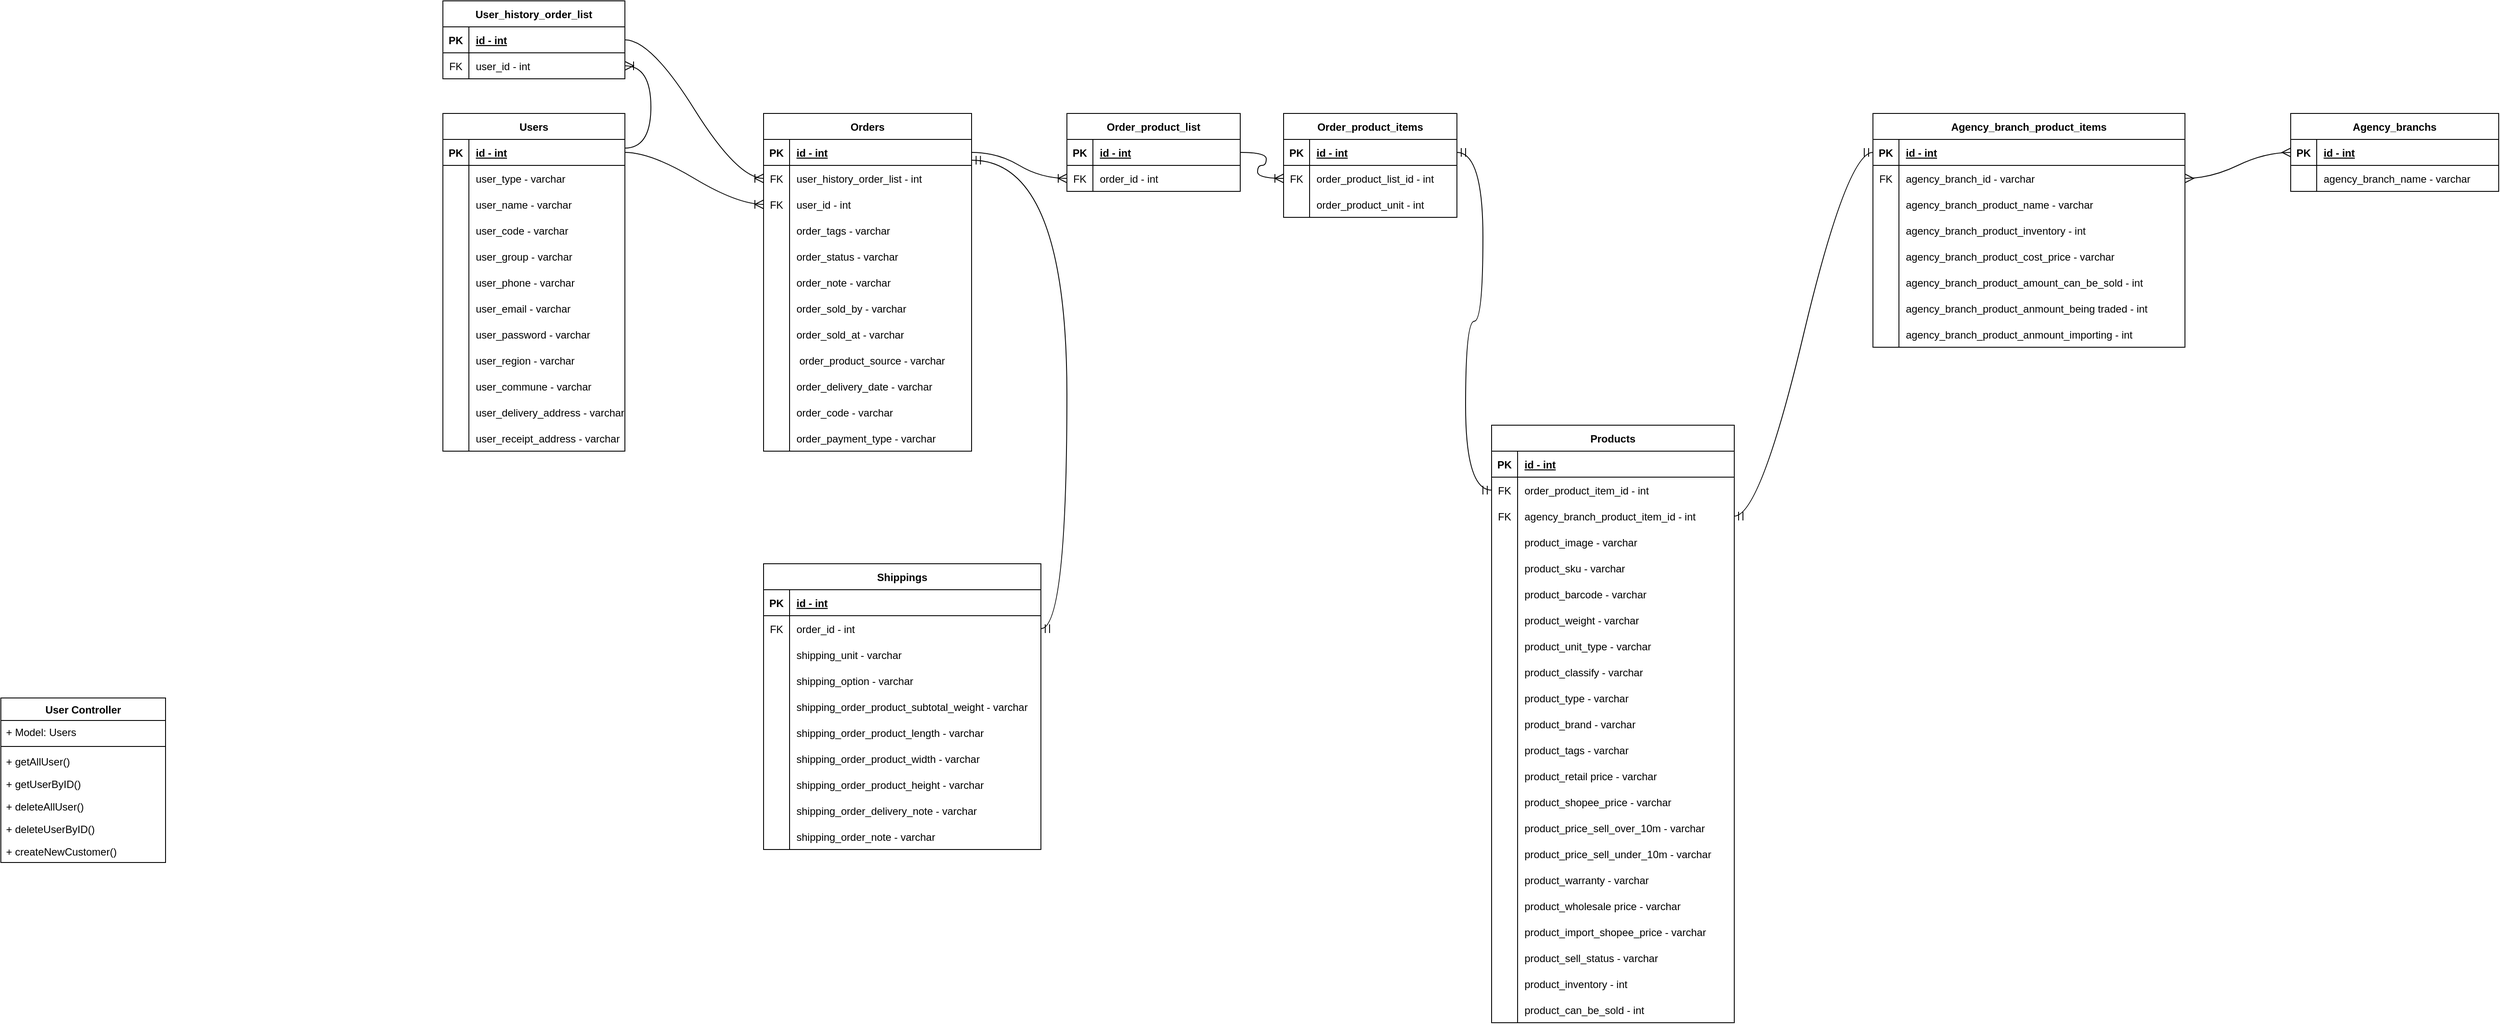 <mxfile version="21.0.2" type="github">
  <diagram id="C5RBs43oDa-KdzZeNtuy" name="Page-1">
    <mxGraphModel dx="368" dy="1841" grid="1" gridSize="10" guides="1" tooltips="1" connect="1" arrows="1" fold="1" page="1" pageScale="1" pageWidth="827" pageHeight="1169" math="0" shadow="0">
      <root>
        <mxCell id="WIyWlLk6GJQsqaUBKTNV-0" />
        <mxCell id="WIyWlLk6GJQsqaUBKTNV-1" parent="WIyWlLk6GJQsqaUBKTNV-0" />
        <mxCell id="qIMvTuTYGEKUYPbWUyUb-25" value="Users" style="shape=table;startSize=30;container=1;collapsible=1;childLayout=tableLayout;fixedRows=1;rowLines=0;fontStyle=1;align=center;resizeLast=1;" parent="WIyWlLk6GJQsqaUBKTNV-1" vertex="1">
          <mxGeometry x="1590" y="-280" width="210" height="390" as="geometry" />
        </mxCell>
        <mxCell id="qIMvTuTYGEKUYPbWUyUb-26" value="" style="shape=tableRow;horizontal=0;startSize=0;swimlaneHead=0;swimlaneBody=0;fillColor=none;collapsible=0;dropTarget=0;points=[[0,0.5],[1,0.5]];portConstraint=eastwest;top=0;left=0;right=0;bottom=1;" parent="qIMvTuTYGEKUYPbWUyUb-25" vertex="1">
          <mxGeometry y="30" width="210" height="30" as="geometry" />
        </mxCell>
        <mxCell id="qIMvTuTYGEKUYPbWUyUb-27" value="PK" style="shape=partialRectangle;connectable=0;fillColor=none;top=0;left=0;bottom=0;right=0;fontStyle=1;overflow=hidden;" parent="qIMvTuTYGEKUYPbWUyUb-26" vertex="1">
          <mxGeometry width="30" height="30" as="geometry">
            <mxRectangle width="30" height="30" as="alternateBounds" />
          </mxGeometry>
        </mxCell>
        <mxCell id="qIMvTuTYGEKUYPbWUyUb-28" value="id - int" style="shape=partialRectangle;connectable=0;fillColor=none;top=0;left=0;bottom=0;right=0;align=left;spacingLeft=6;fontStyle=5;overflow=hidden;" parent="qIMvTuTYGEKUYPbWUyUb-26" vertex="1">
          <mxGeometry x="30" width="180" height="30" as="geometry">
            <mxRectangle width="180" height="30" as="alternateBounds" />
          </mxGeometry>
        </mxCell>
        <mxCell id="qIMvTuTYGEKUYPbWUyUb-35" value="" style="shape=tableRow;horizontal=0;startSize=0;swimlaneHead=0;swimlaneBody=0;fillColor=none;collapsible=0;dropTarget=0;points=[[0,0.5],[1,0.5]];portConstraint=eastwest;top=0;left=0;right=0;bottom=0;" parent="qIMvTuTYGEKUYPbWUyUb-25" vertex="1">
          <mxGeometry y="60" width="210" height="30" as="geometry" />
        </mxCell>
        <mxCell id="qIMvTuTYGEKUYPbWUyUb-36" value="" style="shape=partialRectangle;connectable=0;fillColor=none;top=0;left=0;bottom=0;right=0;editable=1;overflow=hidden;" parent="qIMvTuTYGEKUYPbWUyUb-35" vertex="1">
          <mxGeometry width="30" height="30" as="geometry">
            <mxRectangle width="30" height="30" as="alternateBounds" />
          </mxGeometry>
        </mxCell>
        <mxCell id="qIMvTuTYGEKUYPbWUyUb-37" value="user_type - varchar" style="shape=partialRectangle;connectable=0;fillColor=none;top=0;left=0;bottom=0;right=0;align=left;spacingLeft=6;overflow=hidden;" parent="qIMvTuTYGEKUYPbWUyUb-35" vertex="1">
          <mxGeometry x="30" width="180" height="30" as="geometry">
            <mxRectangle width="180" height="30" as="alternateBounds" />
          </mxGeometry>
        </mxCell>
        <mxCell id="oUYDk8lFmA0EYrsfNPG_-498" value="" style="shape=tableRow;horizontal=0;startSize=0;swimlaneHead=0;swimlaneBody=0;fillColor=none;collapsible=0;dropTarget=0;points=[[0,0.5],[1,0.5]];portConstraint=eastwest;top=0;left=0;right=0;bottom=0;" parent="qIMvTuTYGEKUYPbWUyUb-25" vertex="1">
          <mxGeometry y="90" width="210" height="30" as="geometry" />
        </mxCell>
        <mxCell id="oUYDk8lFmA0EYrsfNPG_-499" value="" style="shape=partialRectangle;connectable=0;fillColor=none;top=0;left=0;bottom=0;right=0;editable=1;overflow=hidden;" parent="oUYDk8lFmA0EYrsfNPG_-498" vertex="1">
          <mxGeometry width="30" height="30" as="geometry">
            <mxRectangle width="30" height="30" as="alternateBounds" />
          </mxGeometry>
        </mxCell>
        <mxCell id="oUYDk8lFmA0EYrsfNPG_-500" value="user_name - varchar" style="shape=partialRectangle;connectable=0;fillColor=none;top=0;left=0;bottom=0;right=0;align=left;spacingLeft=6;overflow=hidden;" parent="oUYDk8lFmA0EYrsfNPG_-498" vertex="1">
          <mxGeometry x="30" width="180" height="30" as="geometry">
            <mxRectangle width="180" height="30" as="alternateBounds" />
          </mxGeometry>
        </mxCell>
        <mxCell id="qIMvTuTYGEKUYPbWUyUb-38" value="" style="shape=tableRow;horizontal=0;startSize=0;swimlaneHead=0;swimlaneBody=0;fillColor=none;collapsible=0;dropTarget=0;points=[[0,0.5],[1,0.5]];portConstraint=eastwest;top=0;left=0;right=0;bottom=0;" parent="qIMvTuTYGEKUYPbWUyUb-25" vertex="1">
          <mxGeometry y="120" width="210" height="30" as="geometry" />
        </mxCell>
        <mxCell id="qIMvTuTYGEKUYPbWUyUb-39" value="" style="shape=partialRectangle;connectable=0;fillColor=none;top=0;left=0;bottom=0;right=0;editable=1;overflow=hidden;" parent="qIMvTuTYGEKUYPbWUyUb-38" vertex="1">
          <mxGeometry width="30" height="30" as="geometry">
            <mxRectangle width="30" height="30" as="alternateBounds" />
          </mxGeometry>
        </mxCell>
        <mxCell id="qIMvTuTYGEKUYPbWUyUb-40" value="user_code - varchar" style="shape=partialRectangle;connectable=0;fillColor=none;top=0;left=0;bottom=0;right=0;align=left;spacingLeft=6;overflow=hidden;" parent="qIMvTuTYGEKUYPbWUyUb-38" vertex="1">
          <mxGeometry x="30" width="180" height="30" as="geometry">
            <mxRectangle width="180" height="30" as="alternateBounds" />
          </mxGeometry>
        </mxCell>
        <mxCell id="qIMvTuTYGEKUYPbWUyUb-47" value="" style="shape=tableRow;horizontal=0;startSize=0;swimlaneHead=0;swimlaneBody=0;fillColor=none;collapsible=0;dropTarget=0;points=[[0,0.5],[1,0.5]];portConstraint=eastwest;top=0;left=0;right=0;bottom=0;" parent="qIMvTuTYGEKUYPbWUyUb-25" vertex="1">
          <mxGeometry y="150" width="210" height="30" as="geometry" />
        </mxCell>
        <mxCell id="qIMvTuTYGEKUYPbWUyUb-48" value="" style="shape=partialRectangle;connectable=0;fillColor=none;top=0;left=0;bottom=0;right=0;editable=1;overflow=hidden;" parent="qIMvTuTYGEKUYPbWUyUb-47" vertex="1">
          <mxGeometry width="30" height="30" as="geometry">
            <mxRectangle width="30" height="30" as="alternateBounds" />
          </mxGeometry>
        </mxCell>
        <mxCell id="qIMvTuTYGEKUYPbWUyUb-49" value="user_group - varchar" style="shape=partialRectangle;connectable=0;fillColor=none;top=0;left=0;bottom=0;right=0;align=left;spacingLeft=6;overflow=hidden;" parent="qIMvTuTYGEKUYPbWUyUb-47" vertex="1">
          <mxGeometry x="30" width="180" height="30" as="geometry">
            <mxRectangle width="180" height="30" as="alternateBounds" />
          </mxGeometry>
        </mxCell>
        <mxCell id="qIMvTuTYGEKUYPbWUyUb-50" value="" style="shape=tableRow;horizontal=0;startSize=0;swimlaneHead=0;swimlaneBody=0;fillColor=none;collapsible=0;dropTarget=0;points=[[0,0.5],[1,0.5]];portConstraint=eastwest;top=0;left=0;right=0;bottom=0;" parent="qIMvTuTYGEKUYPbWUyUb-25" vertex="1">
          <mxGeometry y="180" width="210" height="30" as="geometry" />
        </mxCell>
        <mxCell id="qIMvTuTYGEKUYPbWUyUb-51" value="" style="shape=partialRectangle;connectable=0;fillColor=none;top=0;left=0;bottom=0;right=0;editable=1;overflow=hidden;" parent="qIMvTuTYGEKUYPbWUyUb-50" vertex="1">
          <mxGeometry width="30" height="30" as="geometry">
            <mxRectangle width="30" height="30" as="alternateBounds" />
          </mxGeometry>
        </mxCell>
        <mxCell id="qIMvTuTYGEKUYPbWUyUb-52" value="user_phone - varchar" style="shape=partialRectangle;connectable=0;fillColor=none;top=0;left=0;bottom=0;right=0;align=left;spacingLeft=6;overflow=hidden;" parent="qIMvTuTYGEKUYPbWUyUb-50" vertex="1">
          <mxGeometry x="30" width="180" height="30" as="geometry">
            <mxRectangle width="180" height="30" as="alternateBounds" />
          </mxGeometry>
        </mxCell>
        <mxCell id="qIMvTuTYGEKUYPbWUyUb-53" value="" style="shape=tableRow;horizontal=0;startSize=0;swimlaneHead=0;swimlaneBody=0;fillColor=none;collapsible=0;dropTarget=0;points=[[0,0.5],[1,0.5]];portConstraint=eastwest;top=0;left=0;right=0;bottom=0;" parent="qIMvTuTYGEKUYPbWUyUb-25" vertex="1">
          <mxGeometry y="210" width="210" height="30" as="geometry" />
        </mxCell>
        <mxCell id="qIMvTuTYGEKUYPbWUyUb-54" value="" style="shape=partialRectangle;connectable=0;fillColor=none;top=0;left=0;bottom=0;right=0;editable=1;overflow=hidden;" parent="qIMvTuTYGEKUYPbWUyUb-53" vertex="1">
          <mxGeometry width="30" height="30" as="geometry">
            <mxRectangle width="30" height="30" as="alternateBounds" />
          </mxGeometry>
        </mxCell>
        <mxCell id="qIMvTuTYGEKUYPbWUyUb-55" value="user_email - varchar" style="shape=partialRectangle;connectable=0;fillColor=none;top=0;left=0;bottom=0;right=0;align=left;spacingLeft=6;overflow=hidden;" parent="qIMvTuTYGEKUYPbWUyUb-53" vertex="1">
          <mxGeometry x="30" width="180" height="30" as="geometry">
            <mxRectangle width="180" height="30" as="alternateBounds" />
          </mxGeometry>
        </mxCell>
        <mxCell id="qIMvTuTYGEKUYPbWUyUb-56" value="" style="shape=tableRow;horizontal=0;startSize=0;swimlaneHead=0;swimlaneBody=0;fillColor=none;collapsible=0;dropTarget=0;points=[[0,0.5],[1,0.5]];portConstraint=eastwest;top=0;left=0;right=0;bottom=0;" parent="qIMvTuTYGEKUYPbWUyUb-25" vertex="1">
          <mxGeometry y="240" width="210" height="30" as="geometry" />
        </mxCell>
        <mxCell id="qIMvTuTYGEKUYPbWUyUb-57" value="" style="shape=partialRectangle;connectable=0;fillColor=none;top=0;left=0;bottom=0;right=0;editable=1;overflow=hidden;" parent="qIMvTuTYGEKUYPbWUyUb-56" vertex="1">
          <mxGeometry width="30" height="30" as="geometry">
            <mxRectangle width="30" height="30" as="alternateBounds" />
          </mxGeometry>
        </mxCell>
        <mxCell id="qIMvTuTYGEKUYPbWUyUb-58" value="user_password - varchar" style="shape=partialRectangle;connectable=0;fillColor=none;top=0;left=0;bottom=0;right=0;align=left;spacingLeft=6;overflow=hidden;" parent="qIMvTuTYGEKUYPbWUyUb-56" vertex="1">
          <mxGeometry x="30" width="180" height="30" as="geometry">
            <mxRectangle width="180" height="30" as="alternateBounds" />
          </mxGeometry>
        </mxCell>
        <mxCell id="qIMvTuTYGEKUYPbWUyUb-59" value="" style="shape=tableRow;horizontal=0;startSize=0;swimlaneHead=0;swimlaneBody=0;fillColor=none;collapsible=0;dropTarget=0;points=[[0,0.5],[1,0.5]];portConstraint=eastwest;top=0;left=0;right=0;bottom=0;" parent="qIMvTuTYGEKUYPbWUyUb-25" vertex="1">
          <mxGeometry y="270" width="210" height="30" as="geometry" />
        </mxCell>
        <mxCell id="qIMvTuTYGEKUYPbWUyUb-60" value="" style="shape=partialRectangle;connectable=0;fillColor=none;top=0;left=0;bottom=0;right=0;editable=1;overflow=hidden;" parent="qIMvTuTYGEKUYPbWUyUb-59" vertex="1">
          <mxGeometry width="30" height="30" as="geometry">
            <mxRectangle width="30" height="30" as="alternateBounds" />
          </mxGeometry>
        </mxCell>
        <mxCell id="qIMvTuTYGEKUYPbWUyUb-61" value="user_region - varchar" style="shape=partialRectangle;connectable=0;fillColor=none;top=0;left=0;bottom=0;right=0;align=left;spacingLeft=6;overflow=hidden;" parent="qIMvTuTYGEKUYPbWUyUb-59" vertex="1">
          <mxGeometry x="30" width="180" height="30" as="geometry">
            <mxRectangle width="180" height="30" as="alternateBounds" />
          </mxGeometry>
        </mxCell>
        <mxCell id="qIMvTuTYGEKUYPbWUyUb-62" value="" style="shape=tableRow;horizontal=0;startSize=0;swimlaneHead=0;swimlaneBody=0;fillColor=none;collapsible=0;dropTarget=0;points=[[0,0.5],[1,0.5]];portConstraint=eastwest;top=0;left=0;right=0;bottom=0;" parent="qIMvTuTYGEKUYPbWUyUb-25" vertex="1">
          <mxGeometry y="300" width="210" height="30" as="geometry" />
        </mxCell>
        <mxCell id="qIMvTuTYGEKUYPbWUyUb-63" value="" style="shape=partialRectangle;connectable=0;fillColor=none;top=0;left=0;bottom=0;right=0;editable=1;overflow=hidden;" parent="qIMvTuTYGEKUYPbWUyUb-62" vertex="1">
          <mxGeometry width="30" height="30" as="geometry">
            <mxRectangle width="30" height="30" as="alternateBounds" />
          </mxGeometry>
        </mxCell>
        <mxCell id="qIMvTuTYGEKUYPbWUyUb-64" value="user_commune - varchar" style="shape=partialRectangle;connectable=0;fillColor=none;top=0;left=0;bottom=0;right=0;align=left;spacingLeft=6;overflow=hidden;" parent="qIMvTuTYGEKUYPbWUyUb-62" vertex="1">
          <mxGeometry x="30" width="180" height="30" as="geometry">
            <mxRectangle width="180" height="30" as="alternateBounds" />
          </mxGeometry>
        </mxCell>
        <mxCell id="qIMvTuTYGEKUYPbWUyUb-65" value="" style="shape=tableRow;horizontal=0;startSize=0;swimlaneHead=0;swimlaneBody=0;fillColor=none;collapsible=0;dropTarget=0;points=[[0,0.5],[1,0.5]];portConstraint=eastwest;top=0;left=0;right=0;bottom=0;" parent="qIMvTuTYGEKUYPbWUyUb-25" vertex="1">
          <mxGeometry y="330" width="210" height="30" as="geometry" />
        </mxCell>
        <mxCell id="qIMvTuTYGEKUYPbWUyUb-66" value="" style="shape=partialRectangle;connectable=0;fillColor=none;top=0;left=0;bottom=0;right=0;editable=1;overflow=hidden;" parent="qIMvTuTYGEKUYPbWUyUb-65" vertex="1">
          <mxGeometry width="30" height="30" as="geometry">
            <mxRectangle width="30" height="30" as="alternateBounds" />
          </mxGeometry>
        </mxCell>
        <mxCell id="qIMvTuTYGEKUYPbWUyUb-67" value="user_delivery_address - varchar" style="shape=partialRectangle;connectable=0;fillColor=none;top=0;left=0;bottom=0;right=0;align=left;spacingLeft=6;overflow=hidden;" parent="qIMvTuTYGEKUYPbWUyUb-65" vertex="1">
          <mxGeometry x="30" width="180" height="30" as="geometry">
            <mxRectangle width="180" height="30" as="alternateBounds" />
          </mxGeometry>
        </mxCell>
        <mxCell id="oUYDk8lFmA0EYrsfNPG_-73" value="" style="shape=tableRow;horizontal=0;startSize=0;swimlaneHead=0;swimlaneBody=0;fillColor=none;collapsible=0;dropTarget=0;points=[[0,0.5],[1,0.5]];portConstraint=eastwest;top=0;left=0;right=0;bottom=0;" parent="qIMvTuTYGEKUYPbWUyUb-25" vertex="1">
          <mxGeometry y="360" width="210" height="30" as="geometry" />
        </mxCell>
        <mxCell id="oUYDk8lFmA0EYrsfNPG_-74" value="" style="shape=partialRectangle;connectable=0;fillColor=none;top=0;left=0;bottom=0;right=0;editable=1;overflow=hidden;" parent="oUYDk8lFmA0EYrsfNPG_-73" vertex="1">
          <mxGeometry width="30" height="30" as="geometry">
            <mxRectangle width="30" height="30" as="alternateBounds" />
          </mxGeometry>
        </mxCell>
        <mxCell id="oUYDk8lFmA0EYrsfNPG_-75" value="user_receipt_address - varchar" style="shape=partialRectangle;connectable=0;fillColor=none;top=0;left=0;bottom=0;right=0;align=left;spacingLeft=6;overflow=hidden;" parent="oUYDk8lFmA0EYrsfNPG_-73" vertex="1">
          <mxGeometry x="30" width="180" height="30" as="geometry">
            <mxRectangle width="180" height="30" as="alternateBounds" />
          </mxGeometry>
        </mxCell>
        <mxCell id="qIMvTuTYGEKUYPbWUyUb-72" value="User Controller" style="swimlane;fontStyle=1;align=center;verticalAlign=top;childLayout=stackLayout;horizontal=1;startSize=26;horizontalStack=0;resizeParent=1;resizeParentMax=0;resizeLast=0;collapsible=1;marginBottom=0;whiteSpace=wrap;html=1;" parent="WIyWlLk6GJQsqaUBKTNV-1" vertex="1">
          <mxGeometry x="1080" y="395" width="190" height="190" as="geometry" />
        </mxCell>
        <mxCell id="qIMvTuTYGEKUYPbWUyUb-73" value="+ Model: Users" style="text;strokeColor=none;fillColor=none;align=left;verticalAlign=top;spacingLeft=4;spacingRight=4;overflow=hidden;rotatable=0;points=[[0,0.5],[1,0.5]];portConstraint=eastwest;whiteSpace=wrap;html=1;" parent="qIMvTuTYGEKUYPbWUyUb-72" vertex="1">
          <mxGeometry y="26" width="190" height="26" as="geometry" />
        </mxCell>
        <mxCell id="qIMvTuTYGEKUYPbWUyUb-74" value="" style="line;strokeWidth=1;fillColor=none;align=left;verticalAlign=middle;spacingTop=-1;spacingLeft=3;spacingRight=3;rotatable=0;labelPosition=right;points=[];portConstraint=eastwest;strokeColor=inherit;" parent="qIMvTuTYGEKUYPbWUyUb-72" vertex="1">
          <mxGeometry y="52" width="190" height="8" as="geometry" />
        </mxCell>
        <mxCell id="qIMvTuTYGEKUYPbWUyUb-75" value="+ getAllUser()" style="text;strokeColor=none;fillColor=none;align=left;verticalAlign=top;spacingLeft=4;spacingRight=4;overflow=hidden;rotatable=0;points=[[0,0.5],[1,0.5]];portConstraint=eastwest;whiteSpace=wrap;html=1;" parent="qIMvTuTYGEKUYPbWUyUb-72" vertex="1">
          <mxGeometry y="60" width="190" height="26" as="geometry" />
        </mxCell>
        <mxCell id="qIMvTuTYGEKUYPbWUyUb-76" value="+ getUserByID()" style="text;strokeColor=none;fillColor=none;align=left;verticalAlign=top;spacingLeft=4;spacingRight=4;overflow=hidden;rotatable=0;points=[[0,0.5],[1,0.5]];portConstraint=eastwest;whiteSpace=wrap;html=1;" parent="qIMvTuTYGEKUYPbWUyUb-72" vertex="1">
          <mxGeometry y="86" width="190" height="26" as="geometry" />
        </mxCell>
        <mxCell id="qIMvTuTYGEKUYPbWUyUb-80" value="+ deleteAllUser()" style="text;strokeColor=none;fillColor=none;align=left;verticalAlign=top;spacingLeft=4;spacingRight=4;overflow=hidden;rotatable=0;points=[[0,0.5],[1,0.5]];portConstraint=eastwest;whiteSpace=wrap;html=1;" parent="qIMvTuTYGEKUYPbWUyUb-72" vertex="1">
          <mxGeometry y="112" width="190" height="26" as="geometry" />
        </mxCell>
        <mxCell id="qIMvTuTYGEKUYPbWUyUb-81" value="+ deleteUserByID()" style="text;strokeColor=none;fillColor=none;align=left;verticalAlign=top;spacingLeft=4;spacingRight=4;overflow=hidden;rotatable=0;points=[[0,0.5],[1,0.5]];portConstraint=eastwest;whiteSpace=wrap;html=1;" parent="qIMvTuTYGEKUYPbWUyUb-72" vertex="1">
          <mxGeometry y="138" width="190" height="26" as="geometry" />
        </mxCell>
        <mxCell id="qIMvTuTYGEKUYPbWUyUb-79" value="+ createNewCustomer()" style="text;strokeColor=none;fillColor=none;align=left;verticalAlign=top;spacingLeft=4;spacingRight=4;overflow=hidden;rotatable=0;points=[[0,0.5],[1,0.5]];portConstraint=eastwest;whiteSpace=wrap;html=1;" parent="qIMvTuTYGEKUYPbWUyUb-72" vertex="1">
          <mxGeometry y="164" width="190" height="26" as="geometry" />
        </mxCell>
        <mxCell id="oUYDk8lFmA0EYrsfNPG_-0" value="Orders" style="shape=table;startSize=30;container=1;collapsible=1;childLayout=tableLayout;fixedRows=1;rowLines=0;fontStyle=1;align=center;resizeLast=1;" parent="WIyWlLk6GJQsqaUBKTNV-1" vertex="1">
          <mxGeometry x="1960" y="-280" width="240" height="390" as="geometry">
            <mxRectangle x="1960" y="-280" width="80" height="30" as="alternateBounds" />
          </mxGeometry>
        </mxCell>
        <mxCell id="oUYDk8lFmA0EYrsfNPG_-1" value="" style="shape=tableRow;horizontal=0;startSize=0;swimlaneHead=0;swimlaneBody=0;fillColor=none;collapsible=0;dropTarget=0;points=[[0,0.5],[1,0.5]];portConstraint=eastwest;top=0;left=0;right=0;bottom=1;" parent="oUYDk8lFmA0EYrsfNPG_-0" vertex="1">
          <mxGeometry y="30" width="240" height="30" as="geometry" />
        </mxCell>
        <mxCell id="oUYDk8lFmA0EYrsfNPG_-2" value="PK" style="shape=partialRectangle;connectable=0;fillColor=none;top=0;left=0;bottom=0;right=0;fontStyle=1;overflow=hidden;" parent="oUYDk8lFmA0EYrsfNPG_-1" vertex="1">
          <mxGeometry width="30" height="30" as="geometry">
            <mxRectangle width="30" height="30" as="alternateBounds" />
          </mxGeometry>
        </mxCell>
        <mxCell id="oUYDk8lFmA0EYrsfNPG_-3" value="id - int" style="shape=partialRectangle;connectable=0;fillColor=none;top=0;left=0;bottom=0;right=0;align=left;spacingLeft=6;fontStyle=5;overflow=hidden;" parent="oUYDk8lFmA0EYrsfNPG_-1" vertex="1">
          <mxGeometry x="30" width="210" height="30" as="geometry">
            <mxRectangle width="210" height="30" as="alternateBounds" />
          </mxGeometry>
        </mxCell>
        <mxCell id="oUYDk8lFmA0EYrsfNPG_-479" value="" style="shape=tableRow;horizontal=0;startSize=0;swimlaneHead=0;swimlaneBody=0;fillColor=none;collapsible=0;dropTarget=0;points=[[0,0.5],[1,0.5]];portConstraint=eastwest;top=0;left=0;right=0;bottom=0;" parent="oUYDk8lFmA0EYrsfNPG_-0" vertex="1">
          <mxGeometry y="60" width="240" height="30" as="geometry" />
        </mxCell>
        <mxCell id="oUYDk8lFmA0EYrsfNPG_-480" value="FK" style="shape=partialRectangle;connectable=0;fillColor=none;top=0;left=0;bottom=0;right=0;editable=1;overflow=hidden;" parent="oUYDk8lFmA0EYrsfNPG_-479" vertex="1">
          <mxGeometry width="30" height="30" as="geometry">
            <mxRectangle width="30" height="30" as="alternateBounds" />
          </mxGeometry>
        </mxCell>
        <mxCell id="oUYDk8lFmA0EYrsfNPG_-481" value="user_history_order_list - int" style="shape=partialRectangle;connectable=0;fillColor=none;top=0;left=0;bottom=0;right=0;align=left;spacingLeft=6;overflow=hidden;" parent="oUYDk8lFmA0EYrsfNPG_-479" vertex="1">
          <mxGeometry x="30" width="210" height="30" as="geometry">
            <mxRectangle width="210" height="30" as="alternateBounds" />
          </mxGeometry>
        </mxCell>
        <mxCell id="oUYDk8lFmA0EYrsfNPG_-52" value="" style="shape=tableRow;horizontal=0;startSize=0;swimlaneHead=0;swimlaneBody=0;fillColor=none;collapsible=0;dropTarget=0;points=[[0,0.5],[1,0.5]];portConstraint=eastwest;top=0;left=0;right=0;bottom=0;" parent="oUYDk8lFmA0EYrsfNPG_-0" vertex="1">
          <mxGeometry y="90" width="240" height="30" as="geometry" />
        </mxCell>
        <mxCell id="oUYDk8lFmA0EYrsfNPG_-53" value="FK" style="shape=partialRectangle;connectable=0;fillColor=none;top=0;left=0;bottom=0;right=0;editable=1;overflow=hidden;" parent="oUYDk8lFmA0EYrsfNPG_-52" vertex="1">
          <mxGeometry width="30" height="30" as="geometry">
            <mxRectangle width="30" height="30" as="alternateBounds" />
          </mxGeometry>
        </mxCell>
        <mxCell id="oUYDk8lFmA0EYrsfNPG_-54" value="user_id - int" style="shape=partialRectangle;connectable=0;fillColor=none;top=0;left=0;bottom=0;right=0;align=left;spacingLeft=6;overflow=hidden;" parent="oUYDk8lFmA0EYrsfNPG_-52" vertex="1">
          <mxGeometry x="30" width="210" height="30" as="geometry">
            <mxRectangle width="210" height="30" as="alternateBounds" />
          </mxGeometry>
        </mxCell>
        <mxCell id="oUYDk8lFmA0EYrsfNPG_-495" value="" style="shape=tableRow;horizontal=0;startSize=0;swimlaneHead=0;swimlaneBody=0;fillColor=none;collapsible=0;dropTarget=0;points=[[0,0.5],[1,0.5]];portConstraint=eastwest;top=0;left=0;right=0;bottom=0;" parent="oUYDk8lFmA0EYrsfNPG_-0" vertex="1">
          <mxGeometry y="120" width="240" height="30" as="geometry" />
        </mxCell>
        <mxCell id="oUYDk8lFmA0EYrsfNPG_-496" value="" style="shape=partialRectangle;connectable=0;fillColor=none;top=0;left=0;bottom=0;right=0;editable=1;overflow=hidden;" parent="oUYDk8lFmA0EYrsfNPG_-495" vertex="1">
          <mxGeometry width="30" height="30" as="geometry">
            <mxRectangle width="30" height="30" as="alternateBounds" />
          </mxGeometry>
        </mxCell>
        <mxCell id="oUYDk8lFmA0EYrsfNPG_-497" value="order_tags - varchar" style="shape=partialRectangle;connectable=0;fillColor=none;top=0;left=0;bottom=0;right=0;align=left;spacingLeft=6;overflow=hidden;" parent="oUYDk8lFmA0EYrsfNPG_-495" vertex="1">
          <mxGeometry x="30" width="210" height="30" as="geometry">
            <mxRectangle width="210" height="30" as="alternateBounds" />
          </mxGeometry>
        </mxCell>
        <mxCell id="oUYDk8lFmA0EYrsfNPG_-55" value="" style="shape=tableRow;horizontal=0;startSize=0;swimlaneHead=0;swimlaneBody=0;fillColor=none;collapsible=0;dropTarget=0;points=[[0,0.5],[1,0.5]];portConstraint=eastwest;top=0;left=0;right=0;bottom=0;" parent="oUYDk8lFmA0EYrsfNPG_-0" vertex="1">
          <mxGeometry y="150" width="240" height="30" as="geometry" />
        </mxCell>
        <mxCell id="oUYDk8lFmA0EYrsfNPG_-56" value="" style="shape=partialRectangle;connectable=0;fillColor=none;top=0;left=0;bottom=0;right=0;editable=1;overflow=hidden;" parent="oUYDk8lFmA0EYrsfNPG_-55" vertex="1">
          <mxGeometry width="30" height="30" as="geometry">
            <mxRectangle width="30" height="30" as="alternateBounds" />
          </mxGeometry>
        </mxCell>
        <mxCell id="oUYDk8lFmA0EYrsfNPG_-57" value="order_status - varchar" style="shape=partialRectangle;connectable=0;fillColor=none;top=0;left=0;bottom=0;right=0;align=left;spacingLeft=6;overflow=hidden;" parent="oUYDk8lFmA0EYrsfNPG_-55" vertex="1">
          <mxGeometry x="30" width="210" height="30" as="geometry">
            <mxRectangle width="210" height="30" as="alternateBounds" />
          </mxGeometry>
        </mxCell>
        <mxCell id="oUYDk8lFmA0EYrsfNPG_-58" value="" style="shape=tableRow;horizontal=0;startSize=0;swimlaneHead=0;swimlaneBody=0;fillColor=none;collapsible=0;dropTarget=0;points=[[0,0.5],[1,0.5]];portConstraint=eastwest;top=0;left=0;right=0;bottom=0;" parent="oUYDk8lFmA0EYrsfNPG_-0" vertex="1">
          <mxGeometry y="180" width="240" height="30" as="geometry" />
        </mxCell>
        <mxCell id="oUYDk8lFmA0EYrsfNPG_-59" value="" style="shape=partialRectangle;connectable=0;fillColor=none;top=0;left=0;bottom=0;right=0;editable=1;overflow=hidden;" parent="oUYDk8lFmA0EYrsfNPG_-58" vertex="1">
          <mxGeometry width="30" height="30" as="geometry">
            <mxRectangle width="30" height="30" as="alternateBounds" />
          </mxGeometry>
        </mxCell>
        <mxCell id="oUYDk8lFmA0EYrsfNPG_-60" value="order_note - varchar" style="shape=partialRectangle;connectable=0;fillColor=none;top=0;left=0;bottom=0;right=0;align=left;spacingLeft=6;overflow=hidden;" parent="oUYDk8lFmA0EYrsfNPG_-58" vertex="1">
          <mxGeometry x="30" width="210" height="30" as="geometry">
            <mxRectangle width="210" height="30" as="alternateBounds" />
          </mxGeometry>
        </mxCell>
        <mxCell id="oUYDk8lFmA0EYrsfNPG_-61" value="" style="shape=tableRow;horizontal=0;startSize=0;swimlaneHead=0;swimlaneBody=0;fillColor=none;collapsible=0;dropTarget=0;points=[[0,0.5],[1,0.5]];portConstraint=eastwest;top=0;left=0;right=0;bottom=0;" parent="oUYDk8lFmA0EYrsfNPG_-0" vertex="1">
          <mxGeometry y="210" width="240" height="30" as="geometry" />
        </mxCell>
        <mxCell id="oUYDk8lFmA0EYrsfNPG_-62" value="" style="shape=partialRectangle;connectable=0;fillColor=none;top=0;left=0;bottom=0;right=0;editable=1;overflow=hidden;" parent="oUYDk8lFmA0EYrsfNPG_-61" vertex="1">
          <mxGeometry width="30" height="30" as="geometry">
            <mxRectangle width="30" height="30" as="alternateBounds" />
          </mxGeometry>
        </mxCell>
        <mxCell id="oUYDk8lFmA0EYrsfNPG_-63" value="order_sold_by - varchar" style="shape=partialRectangle;connectable=0;fillColor=none;top=0;left=0;bottom=0;right=0;align=left;spacingLeft=6;overflow=hidden;" parent="oUYDk8lFmA0EYrsfNPG_-61" vertex="1">
          <mxGeometry x="30" width="210" height="30" as="geometry">
            <mxRectangle width="210" height="30" as="alternateBounds" />
          </mxGeometry>
        </mxCell>
        <mxCell id="oUYDk8lFmA0EYrsfNPG_-64" value="" style="shape=tableRow;horizontal=0;startSize=0;swimlaneHead=0;swimlaneBody=0;fillColor=none;collapsible=0;dropTarget=0;points=[[0,0.5],[1,0.5]];portConstraint=eastwest;top=0;left=0;right=0;bottom=0;" parent="oUYDk8lFmA0EYrsfNPG_-0" vertex="1">
          <mxGeometry y="240" width="240" height="30" as="geometry" />
        </mxCell>
        <mxCell id="oUYDk8lFmA0EYrsfNPG_-65" value="" style="shape=partialRectangle;connectable=0;fillColor=none;top=0;left=0;bottom=0;right=0;editable=1;overflow=hidden;" parent="oUYDk8lFmA0EYrsfNPG_-64" vertex="1">
          <mxGeometry width="30" height="30" as="geometry">
            <mxRectangle width="30" height="30" as="alternateBounds" />
          </mxGeometry>
        </mxCell>
        <mxCell id="oUYDk8lFmA0EYrsfNPG_-66" value="order_sold_at - varchar" style="shape=partialRectangle;connectable=0;fillColor=none;top=0;left=0;bottom=0;right=0;align=left;spacingLeft=6;overflow=hidden;" parent="oUYDk8lFmA0EYrsfNPG_-64" vertex="1">
          <mxGeometry x="30" width="210" height="30" as="geometry">
            <mxRectangle width="210" height="30" as="alternateBounds" />
          </mxGeometry>
        </mxCell>
        <mxCell id="oUYDk8lFmA0EYrsfNPG_-67" value="" style="shape=tableRow;horizontal=0;startSize=0;swimlaneHead=0;swimlaneBody=0;fillColor=none;collapsible=0;dropTarget=0;points=[[0,0.5],[1,0.5]];portConstraint=eastwest;top=0;left=0;right=0;bottom=0;" parent="oUYDk8lFmA0EYrsfNPG_-0" vertex="1">
          <mxGeometry y="270" width="240" height="30" as="geometry" />
        </mxCell>
        <mxCell id="oUYDk8lFmA0EYrsfNPG_-68" value="" style="shape=partialRectangle;connectable=0;fillColor=none;top=0;left=0;bottom=0;right=0;editable=1;overflow=hidden;" parent="oUYDk8lFmA0EYrsfNPG_-67" vertex="1">
          <mxGeometry width="30" height="30" as="geometry">
            <mxRectangle width="30" height="30" as="alternateBounds" />
          </mxGeometry>
        </mxCell>
        <mxCell id="oUYDk8lFmA0EYrsfNPG_-69" value=" order_product_source - varchar" style="shape=partialRectangle;connectable=0;fillColor=none;top=0;left=0;bottom=0;right=0;align=left;spacingLeft=6;overflow=hidden;" parent="oUYDk8lFmA0EYrsfNPG_-67" vertex="1">
          <mxGeometry x="30" width="210" height="30" as="geometry">
            <mxRectangle width="210" height="30" as="alternateBounds" />
          </mxGeometry>
        </mxCell>
        <mxCell id="oUYDk8lFmA0EYrsfNPG_-70" value="" style="shape=tableRow;horizontal=0;startSize=0;swimlaneHead=0;swimlaneBody=0;fillColor=none;collapsible=0;dropTarget=0;points=[[0,0.5],[1,0.5]];portConstraint=eastwest;top=0;left=0;right=0;bottom=0;" parent="oUYDk8lFmA0EYrsfNPG_-0" vertex="1">
          <mxGeometry y="300" width="240" height="30" as="geometry" />
        </mxCell>
        <mxCell id="oUYDk8lFmA0EYrsfNPG_-71" value="" style="shape=partialRectangle;connectable=0;fillColor=none;top=0;left=0;bottom=0;right=0;editable=1;overflow=hidden;" parent="oUYDk8lFmA0EYrsfNPG_-70" vertex="1">
          <mxGeometry width="30" height="30" as="geometry">
            <mxRectangle width="30" height="30" as="alternateBounds" />
          </mxGeometry>
        </mxCell>
        <mxCell id="oUYDk8lFmA0EYrsfNPG_-72" value="order_delivery_date - varchar" style="shape=partialRectangle;connectable=0;fillColor=none;top=0;left=0;bottom=0;right=0;align=left;spacingLeft=6;overflow=hidden;" parent="oUYDk8lFmA0EYrsfNPG_-70" vertex="1">
          <mxGeometry x="30" width="210" height="30" as="geometry">
            <mxRectangle width="210" height="30" as="alternateBounds" />
          </mxGeometry>
        </mxCell>
        <mxCell id="oUYDk8lFmA0EYrsfNPG_-79" value="" style="shape=tableRow;horizontal=0;startSize=0;swimlaneHead=0;swimlaneBody=0;fillColor=none;collapsible=0;dropTarget=0;points=[[0,0.5],[1,0.5]];portConstraint=eastwest;top=0;left=0;right=0;bottom=0;" parent="oUYDk8lFmA0EYrsfNPG_-0" vertex="1">
          <mxGeometry y="330" width="240" height="30" as="geometry" />
        </mxCell>
        <mxCell id="oUYDk8lFmA0EYrsfNPG_-80" value="" style="shape=partialRectangle;connectable=0;fillColor=none;top=0;left=0;bottom=0;right=0;editable=1;overflow=hidden;" parent="oUYDk8lFmA0EYrsfNPG_-79" vertex="1">
          <mxGeometry width="30" height="30" as="geometry">
            <mxRectangle width="30" height="30" as="alternateBounds" />
          </mxGeometry>
        </mxCell>
        <mxCell id="oUYDk8lFmA0EYrsfNPG_-81" value="order_code - varchar" style="shape=partialRectangle;connectable=0;fillColor=none;top=0;left=0;bottom=0;right=0;align=left;spacingLeft=6;overflow=hidden;" parent="oUYDk8lFmA0EYrsfNPG_-79" vertex="1">
          <mxGeometry x="30" width="210" height="30" as="geometry">
            <mxRectangle width="210" height="30" as="alternateBounds" />
          </mxGeometry>
        </mxCell>
        <mxCell id="oUYDk8lFmA0EYrsfNPG_-269" value="" style="shape=tableRow;horizontal=0;startSize=0;swimlaneHead=0;swimlaneBody=0;fillColor=none;collapsible=0;dropTarget=0;points=[[0,0.5],[1,0.5]];portConstraint=eastwest;top=0;left=0;right=0;bottom=0;" parent="oUYDk8lFmA0EYrsfNPG_-0" vertex="1">
          <mxGeometry y="360" width="240" height="30" as="geometry" />
        </mxCell>
        <mxCell id="oUYDk8lFmA0EYrsfNPG_-270" value="" style="shape=partialRectangle;connectable=0;fillColor=none;top=0;left=0;bottom=0;right=0;editable=1;overflow=hidden;" parent="oUYDk8lFmA0EYrsfNPG_-269" vertex="1">
          <mxGeometry width="30" height="30" as="geometry">
            <mxRectangle width="30" height="30" as="alternateBounds" />
          </mxGeometry>
        </mxCell>
        <mxCell id="oUYDk8lFmA0EYrsfNPG_-271" value="order_payment_type - varchar" style="shape=partialRectangle;connectable=0;fillColor=none;top=0;left=0;bottom=0;right=0;align=left;spacingLeft=6;overflow=hidden;" parent="oUYDk8lFmA0EYrsfNPG_-269" vertex="1">
          <mxGeometry x="30" width="210" height="30" as="geometry">
            <mxRectangle width="210" height="30" as="alternateBounds" />
          </mxGeometry>
        </mxCell>
        <mxCell id="oUYDk8lFmA0EYrsfNPG_-82" value="Products" style="shape=table;startSize=30;container=1;collapsible=1;childLayout=tableLayout;fixedRows=1;rowLines=0;fontStyle=1;align=center;resizeLast=1;" parent="WIyWlLk6GJQsqaUBKTNV-1" vertex="1">
          <mxGeometry x="2800" y="80" width="280" height="690" as="geometry" />
        </mxCell>
        <mxCell id="oUYDk8lFmA0EYrsfNPG_-83" value="" style="shape=tableRow;horizontal=0;startSize=0;swimlaneHead=0;swimlaneBody=0;fillColor=none;collapsible=0;dropTarget=0;points=[[0,0.5],[1,0.5]];portConstraint=eastwest;top=0;left=0;right=0;bottom=1;" parent="oUYDk8lFmA0EYrsfNPG_-82" vertex="1">
          <mxGeometry y="30" width="280" height="30" as="geometry" />
        </mxCell>
        <mxCell id="oUYDk8lFmA0EYrsfNPG_-84" value="PK" style="shape=partialRectangle;connectable=0;fillColor=none;top=0;left=0;bottom=0;right=0;fontStyle=1;overflow=hidden;" parent="oUYDk8lFmA0EYrsfNPG_-83" vertex="1">
          <mxGeometry width="30" height="30" as="geometry">
            <mxRectangle width="30" height="30" as="alternateBounds" />
          </mxGeometry>
        </mxCell>
        <mxCell id="oUYDk8lFmA0EYrsfNPG_-85" value="id - int" style="shape=partialRectangle;connectable=0;fillColor=none;top=0;left=0;bottom=0;right=0;align=left;spacingLeft=6;fontStyle=5;overflow=hidden;" parent="oUYDk8lFmA0EYrsfNPG_-83" vertex="1">
          <mxGeometry x="30" width="250" height="30" as="geometry">
            <mxRectangle width="250" height="30" as="alternateBounds" />
          </mxGeometry>
        </mxCell>
        <mxCell id="oUYDk8lFmA0EYrsfNPG_-293" value="" style="shape=tableRow;horizontal=0;startSize=0;swimlaneHead=0;swimlaneBody=0;fillColor=none;collapsible=0;dropTarget=0;points=[[0,0.5],[1,0.5]];portConstraint=eastwest;top=0;left=0;right=0;bottom=0;" parent="oUYDk8lFmA0EYrsfNPG_-82" vertex="1">
          <mxGeometry y="60" width="280" height="30" as="geometry" />
        </mxCell>
        <mxCell id="oUYDk8lFmA0EYrsfNPG_-294" value="FK" style="shape=partialRectangle;connectable=0;fillColor=none;top=0;left=0;bottom=0;right=0;editable=1;overflow=hidden;" parent="oUYDk8lFmA0EYrsfNPG_-293" vertex="1">
          <mxGeometry width="30" height="30" as="geometry">
            <mxRectangle width="30" height="30" as="alternateBounds" />
          </mxGeometry>
        </mxCell>
        <mxCell id="oUYDk8lFmA0EYrsfNPG_-295" value="order_product_item_id - int" style="shape=partialRectangle;connectable=0;fillColor=none;top=0;left=0;bottom=0;right=0;align=left;spacingLeft=6;overflow=hidden;" parent="oUYDk8lFmA0EYrsfNPG_-293" vertex="1">
          <mxGeometry x="30" width="250" height="30" as="geometry">
            <mxRectangle width="250" height="30" as="alternateBounds" />
          </mxGeometry>
        </mxCell>
        <mxCell id="oUYDk8lFmA0EYrsfNPG_-334" value="" style="shape=tableRow;horizontal=0;startSize=0;swimlaneHead=0;swimlaneBody=0;fillColor=none;collapsible=0;dropTarget=0;points=[[0,0.5],[1,0.5]];portConstraint=eastwest;top=0;left=0;right=0;bottom=0;" parent="oUYDk8lFmA0EYrsfNPG_-82" vertex="1">
          <mxGeometry y="90" width="280" height="30" as="geometry" />
        </mxCell>
        <mxCell id="oUYDk8lFmA0EYrsfNPG_-335" value="FK" style="shape=partialRectangle;connectable=0;fillColor=none;top=0;left=0;bottom=0;right=0;editable=1;overflow=hidden;" parent="oUYDk8lFmA0EYrsfNPG_-334" vertex="1">
          <mxGeometry width="30" height="30" as="geometry">
            <mxRectangle width="30" height="30" as="alternateBounds" />
          </mxGeometry>
        </mxCell>
        <mxCell id="oUYDk8lFmA0EYrsfNPG_-336" value="agency_branch_product_item_id - int" style="shape=partialRectangle;connectable=0;fillColor=none;top=0;left=0;bottom=0;right=0;align=left;spacingLeft=6;overflow=hidden;" parent="oUYDk8lFmA0EYrsfNPG_-334" vertex="1">
          <mxGeometry x="30" width="250" height="30" as="geometry">
            <mxRectangle width="250" height="30" as="alternateBounds" />
          </mxGeometry>
        </mxCell>
        <mxCell id="oUYDk8lFmA0EYrsfNPG_-134" value="" style="shape=tableRow;horizontal=0;startSize=0;swimlaneHead=0;swimlaneBody=0;fillColor=none;collapsible=0;dropTarget=0;points=[[0,0.5],[1,0.5]];portConstraint=eastwest;top=0;left=0;right=0;bottom=0;" parent="oUYDk8lFmA0EYrsfNPG_-82" vertex="1">
          <mxGeometry y="120" width="280" height="30" as="geometry" />
        </mxCell>
        <mxCell id="oUYDk8lFmA0EYrsfNPG_-135" value="" style="shape=partialRectangle;connectable=0;fillColor=none;top=0;left=0;bottom=0;right=0;editable=1;overflow=hidden;" parent="oUYDk8lFmA0EYrsfNPG_-134" vertex="1">
          <mxGeometry width="30" height="30" as="geometry">
            <mxRectangle width="30" height="30" as="alternateBounds" />
          </mxGeometry>
        </mxCell>
        <mxCell id="oUYDk8lFmA0EYrsfNPG_-136" value="product_image - varchar" style="shape=partialRectangle;connectable=0;fillColor=none;top=0;left=0;bottom=0;right=0;align=left;spacingLeft=6;overflow=hidden;" parent="oUYDk8lFmA0EYrsfNPG_-134" vertex="1">
          <mxGeometry x="30" width="250" height="30" as="geometry">
            <mxRectangle width="250" height="30" as="alternateBounds" />
          </mxGeometry>
        </mxCell>
        <mxCell id="oUYDk8lFmA0EYrsfNPG_-92" value="" style="shape=tableRow;horizontal=0;startSize=0;swimlaneHead=0;swimlaneBody=0;fillColor=none;collapsible=0;dropTarget=0;points=[[0,0.5],[1,0.5]];portConstraint=eastwest;top=0;left=0;right=0;bottom=0;" parent="oUYDk8lFmA0EYrsfNPG_-82" vertex="1">
          <mxGeometry y="150" width="280" height="30" as="geometry" />
        </mxCell>
        <mxCell id="oUYDk8lFmA0EYrsfNPG_-93" value="" style="shape=partialRectangle;connectable=0;fillColor=none;top=0;left=0;bottom=0;right=0;editable=1;overflow=hidden;" parent="oUYDk8lFmA0EYrsfNPG_-92" vertex="1">
          <mxGeometry width="30" height="30" as="geometry">
            <mxRectangle width="30" height="30" as="alternateBounds" />
          </mxGeometry>
        </mxCell>
        <mxCell id="oUYDk8lFmA0EYrsfNPG_-94" value="product_sku - varchar" style="shape=partialRectangle;connectable=0;fillColor=none;top=0;left=0;bottom=0;right=0;align=left;spacingLeft=6;overflow=hidden;" parent="oUYDk8lFmA0EYrsfNPG_-92" vertex="1">
          <mxGeometry x="30" width="250" height="30" as="geometry">
            <mxRectangle width="250" height="30" as="alternateBounds" />
          </mxGeometry>
        </mxCell>
        <mxCell id="oUYDk8lFmA0EYrsfNPG_-95" value="" style="shape=tableRow;horizontal=0;startSize=0;swimlaneHead=0;swimlaneBody=0;fillColor=none;collapsible=0;dropTarget=0;points=[[0,0.5],[1,0.5]];portConstraint=eastwest;top=0;left=0;right=0;bottom=0;" parent="oUYDk8lFmA0EYrsfNPG_-82" vertex="1">
          <mxGeometry y="180" width="280" height="30" as="geometry" />
        </mxCell>
        <mxCell id="oUYDk8lFmA0EYrsfNPG_-96" value="" style="shape=partialRectangle;connectable=0;fillColor=none;top=0;left=0;bottom=0;right=0;editable=1;overflow=hidden;" parent="oUYDk8lFmA0EYrsfNPG_-95" vertex="1">
          <mxGeometry width="30" height="30" as="geometry">
            <mxRectangle width="30" height="30" as="alternateBounds" />
          </mxGeometry>
        </mxCell>
        <mxCell id="oUYDk8lFmA0EYrsfNPG_-97" value="product_barcode - varchar" style="shape=partialRectangle;connectable=0;fillColor=none;top=0;left=0;bottom=0;right=0;align=left;spacingLeft=6;overflow=hidden;" parent="oUYDk8lFmA0EYrsfNPG_-95" vertex="1">
          <mxGeometry x="30" width="250" height="30" as="geometry">
            <mxRectangle width="250" height="30" as="alternateBounds" />
          </mxGeometry>
        </mxCell>
        <mxCell id="oUYDk8lFmA0EYrsfNPG_-98" value="" style="shape=tableRow;horizontal=0;startSize=0;swimlaneHead=0;swimlaneBody=0;fillColor=none;collapsible=0;dropTarget=0;points=[[0,0.5],[1,0.5]];portConstraint=eastwest;top=0;left=0;right=0;bottom=0;" parent="oUYDk8lFmA0EYrsfNPG_-82" vertex="1">
          <mxGeometry y="210" width="280" height="30" as="geometry" />
        </mxCell>
        <mxCell id="oUYDk8lFmA0EYrsfNPG_-99" value="" style="shape=partialRectangle;connectable=0;fillColor=none;top=0;left=0;bottom=0;right=0;editable=1;overflow=hidden;" parent="oUYDk8lFmA0EYrsfNPG_-98" vertex="1">
          <mxGeometry width="30" height="30" as="geometry">
            <mxRectangle width="30" height="30" as="alternateBounds" />
          </mxGeometry>
        </mxCell>
        <mxCell id="oUYDk8lFmA0EYrsfNPG_-100" value="product_weight - varchar" style="shape=partialRectangle;connectable=0;fillColor=none;top=0;left=0;bottom=0;right=0;align=left;spacingLeft=6;overflow=hidden;" parent="oUYDk8lFmA0EYrsfNPG_-98" vertex="1">
          <mxGeometry x="30" width="250" height="30" as="geometry">
            <mxRectangle width="250" height="30" as="alternateBounds" />
          </mxGeometry>
        </mxCell>
        <mxCell id="oUYDk8lFmA0EYrsfNPG_-101" value="" style="shape=tableRow;horizontal=0;startSize=0;swimlaneHead=0;swimlaneBody=0;fillColor=none;collapsible=0;dropTarget=0;points=[[0,0.5],[1,0.5]];portConstraint=eastwest;top=0;left=0;right=0;bottom=0;" parent="oUYDk8lFmA0EYrsfNPG_-82" vertex="1">
          <mxGeometry y="240" width="280" height="30" as="geometry" />
        </mxCell>
        <mxCell id="oUYDk8lFmA0EYrsfNPG_-102" value="" style="shape=partialRectangle;connectable=0;fillColor=none;top=0;left=0;bottom=0;right=0;editable=1;overflow=hidden;" parent="oUYDk8lFmA0EYrsfNPG_-101" vertex="1">
          <mxGeometry width="30" height="30" as="geometry">
            <mxRectangle width="30" height="30" as="alternateBounds" />
          </mxGeometry>
        </mxCell>
        <mxCell id="oUYDk8lFmA0EYrsfNPG_-103" value="product_unit_type - varchar" style="shape=partialRectangle;connectable=0;fillColor=none;top=0;left=0;bottom=0;right=0;align=left;spacingLeft=6;overflow=hidden;" parent="oUYDk8lFmA0EYrsfNPG_-101" vertex="1">
          <mxGeometry x="30" width="250" height="30" as="geometry">
            <mxRectangle width="250" height="30" as="alternateBounds" />
          </mxGeometry>
        </mxCell>
        <mxCell id="oUYDk8lFmA0EYrsfNPG_-104" value="" style="shape=tableRow;horizontal=0;startSize=0;swimlaneHead=0;swimlaneBody=0;fillColor=none;collapsible=0;dropTarget=0;points=[[0,0.5],[1,0.5]];portConstraint=eastwest;top=0;left=0;right=0;bottom=0;" parent="oUYDk8lFmA0EYrsfNPG_-82" vertex="1">
          <mxGeometry y="270" width="280" height="30" as="geometry" />
        </mxCell>
        <mxCell id="oUYDk8lFmA0EYrsfNPG_-105" value="" style="shape=partialRectangle;connectable=0;fillColor=none;top=0;left=0;bottom=0;right=0;editable=1;overflow=hidden;" parent="oUYDk8lFmA0EYrsfNPG_-104" vertex="1">
          <mxGeometry width="30" height="30" as="geometry">
            <mxRectangle width="30" height="30" as="alternateBounds" />
          </mxGeometry>
        </mxCell>
        <mxCell id="oUYDk8lFmA0EYrsfNPG_-106" value="product_classify - varchar" style="shape=partialRectangle;connectable=0;fillColor=none;top=0;left=0;bottom=0;right=0;align=left;spacingLeft=6;overflow=hidden;" parent="oUYDk8lFmA0EYrsfNPG_-104" vertex="1">
          <mxGeometry x="30" width="250" height="30" as="geometry">
            <mxRectangle width="250" height="30" as="alternateBounds" />
          </mxGeometry>
        </mxCell>
        <mxCell id="oUYDk8lFmA0EYrsfNPG_-107" value="" style="shape=tableRow;horizontal=0;startSize=0;swimlaneHead=0;swimlaneBody=0;fillColor=none;collapsible=0;dropTarget=0;points=[[0,0.5],[1,0.5]];portConstraint=eastwest;top=0;left=0;right=0;bottom=0;" parent="oUYDk8lFmA0EYrsfNPG_-82" vertex="1">
          <mxGeometry y="300" width="280" height="30" as="geometry" />
        </mxCell>
        <mxCell id="oUYDk8lFmA0EYrsfNPG_-108" value="" style="shape=partialRectangle;connectable=0;fillColor=none;top=0;left=0;bottom=0;right=0;editable=1;overflow=hidden;" parent="oUYDk8lFmA0EYrsfNPG_-107" vertex="1">
          <mxGeometry width="30" height="30" as="geometry">
            <mxRectangle width="30" height="30" as="alternateBounds" />
          </mxGeometry>
        </mxCell>
        <mxCell id="oUYDk8lFmA0EYrsfNPG_-109" value="product_type - varchar" style="shape=partialRectangle;connectable=0;fillColor=none;top=0;left=0;bottom=0;right=0;align=left;spacingLeft=6;overflow=hidden;" parent="oUYDk8lFmA0EYrsfNPG_-107" vertex="1">
          <mxGeometry x="30" width="250" height="30" as="geometry">
            <mxRectangle width="250" height="30" as="alternateBounds" />
          </mxGeometry>
        </mxCell>
        <mxCell id="oUYDk8lFmA0EYrsfNPG_-235" value="" style="shape=tableRow;horizontal=0;startSize=0;swimlaneHead=0;swimlaneBody=0;fillColor=none;collapsible=0;dropTarget=0;points=[[0,0.5],[1,0.5]];portConstraint=eastwest;top=0;left=0;right=0;bottom=0;" parent="oUYDk8lFmA0EYrsfNPG_-82" vertex="1">
          <mxGeometry y="330" width="280" height="30" as="geometry" />
        </mxCell>
        <mxCell id="oUYDk8lFmA0EYrsfNPG_-236" value="" style="shape=partialRectangle;connectable=0;fillColor=none;top=0;left=0;bottom=0;right=0;editable=1;overflow=hidden;" parent="oUYDk8lFmA0EYrsfNPG_-235" vertex="1">
          <mxGeometry width="30" height="30" as="geometry">
            <mxRectangle width="30" height="30" as="alternateBounds" />
          </mxGeometry>
        </mxCell>
        <mxCell id="oUYDk8lFmA0EYrsfNPG_-237" value="product_brand - varchar" style="shape=partialRectangle;connectable=0;fillColor=none;top=0;left=0;bottom=0;right=0;align=left;spacingLeft=6;overflow=hidden;" parent="oUYDk8lFmA0EYrsfNPG_-235" vertex="1">
          <mxGeometry x="30" width="250" height="30" as="geometry">
            <mxRectangle width="250" height="30" as="alternateBounds" />
          </mxGeometry>
        </mxCell>
        <mxCell id="oUYDk8lFmA0EYrsfNPG_-110" value="" style="shape=tableRow;horizontal=0;startSize=0;swimlaneHead=0;swimlaneBody=0;fillColor=none;collapsible=0;dropTarget=0;points=[[0,0.5],[1,0.5]];portConstraint=eastwest;top=0;left=0;right=0;bottom=0;" parent="oUYDk8lFmA0EYrsfNPG_-82" vertex="1">
          <mxGeometry y="360" width="280" height="30" as="geometry" />
        </mxCell>
        <mxCell id="oUYDk8lFmA0EYrsfNPG_-111" value="" style="shape=partialRectangle;connectable=0;fillColor=none;top=0;left=0;bottom=0;right=0;editable=1;overflow=hidden;" parent="oUYDk8lFmA0EYrsfNPG_-110" vertex="1">
          <mxGeometry width="30" height="30" as="geometry">
            <mxRectangle width="30" height="30" as="alternateBounds" />
          </mxGeometry>
        </mxCell>
        <mxCell id="oUYDk8lFmA0EYrsfNPG_-112" value="product_tags - varchar" style="shape=partialRectangle;connectable=0;fillColor=none;top=0;left=0;bottom=0;right=0;align=left;spacingLeft=6;overflow=hidden;" parent="oUYDk8lFmA0EYrsfNPG_-110" vertex="1">
          <mxGeometry x="30" width="250" height="30" as="geometry">
            <mxRectangle width="250" height="30" as="alternateBounds" />
          </mxGeometry>
        </mxCell>
        <mxCell id="oUYDk8lFmA0EYrsfNPG_-113" value="" style="shape=tableRow;horizontal=0;startSize=0;swimlaneHead=0;swimlaneBody=0;fillColor=none;collapsible=0;dropTarget=0;points=[[0,0.5],[1,0.5]];portConstraint=eastwest;top=0;left=0;right=0;bottom=0;" parent="oUYDk8lFmA0EYrsfNPG_-82" vertex="1">
          <mxGeometry y="390" width="280" height="30" as="geometry" />
        </mxCell>
        <mxCell id="oUYDk8lFmA0EYrsfNPG_-114" value="" style="shape=partialRectangle;connectable=0;fillColor=none;top=0;left=0;bottom=0;right=0;editable=1;overflow=hidden;" parent="oUYDk8lFmA0EYrsfNPG_-113" vertex="1">
          <mxGeometry width="30" height="30" as="geometry">
            <mxRectangle width="30" height="30" as="alternateBounds" />
          </mxGeometry>
        </mxCell>
        <mxCell id="oUYDk8lFmA0EYrsfNPG_-115" value="product_retail price - varchar" style="shape=partialRectangle;connectable=0;fillColor=none;top=0;left=0;bottom=0;right=0;align=left;spacingLeft=6;overflow=hidden;" parent="oUYDk8lFmA0EYrsfNPG_-113" vertex="1">
          <mxGeometry x="30" width="250" height="30" as="geometry">
            <mxRectangle width="250" height="30" as="alternateBounds" />
          </mxGeometry>
        </mxCell>
        <mxCell id="oUYDk8lFmA0EYrsfNPG_-116" value="" style="shape=tableRow;horizontal=0;startSize=0;swimlaneHead=0;swimlaneBody=0;fillColor=none;collapsible=0;dropTarget=0;points=[[0,0.5],[1,0.5]];portConstraint=eastwest;top=0;left=0;right=0;bottom=0;" parent="oUYDk8lFmA0EYrsfNPG_-82" vertex="1">
          <mxGeometry y="420" width="280" height="30" as="geometry" />
        </mxCell>
        <mxCell id="oUYDk8lFmA0EYrsfNPG_-117" value="" style="shape=partialRectangle;connectable=0;fillColor=none;top=0;left=0;bottom=0;right=0;editable=1;overflow=hidden;" parent="oUYDk8lFmA0EYrsfNPG_-116" vertex="1">
          <mxGeometry width="30" height="30" as="geometry">
            <mxRectangle width="30" height="30" as="alternateBounds" />
          </mxGeometry>
        </mxCell>
        <mxCell id="oUYDk8lFmA0EYrsfNPG_-118" value="product_shopee_price - varchar" style="shape=partialRectangle;connectable=0;fillColor=none;top=0;left=0;bottom=0;right=0;align=left;spacingLeft=6;overflow=hidden;" parent="oUYDk8lFmA0EYrsfNPG_-116" vertex="1">
          <mxGeometry x="30" width="250" height="30" as="geometry">
            <mxRectangle width="250" height="30" as="alternateBounds" />
          </mxGeometry>
        </mxCell>
        <mxCell id="oUYDk8lFmA0EYrsfNPG_-128" value="" style="shape=tableRow;horizontal=0;startSize=0;swimlaneHead=0;swimlaneBody=0;fillColor=none;collapsible=0;dropTarget=0;points=[[0,0.5],[1,0.5]];portConstraint=eastwest;top=0;left=0;right=0;bottom=0;" parent="oUYDk8lFmA0EYrsfNPG_-82" vertex="1">
          <mxGeometry y="450" width="280" height="30" as="geometry" />
        </mxCell>
        <mxCell id="oUYDk8lFmA0EYrsfNPG_-129" value="" style="shape=partialRectangle;connectable=0;fillColor=none;top=0;left=0;bottom=0;right=0;editable=1;overflow=hidden;" parent="oUYDk8lFmA0EYrsfNPG_-128" vertex="1">
          <mxGeometry width="30" height="30" as="geometry">
            <mxRectangle width="30" height="30" as="alternateBounds" />
          </mxGeometry>
        </mxCell>
        <mxCell id="oUYDk8lFmA0EYrsfNPG_-130" value="product_price_sell_over_10m - varchar" style="shape=partialRectangle;connectable=0;fillColor=none;top=0;left=0;bottom=0;right=0;align=left;spacingLeft=6;overflow=hidden;" parent="oUYDk8lFmA0EYrsfNPG_-128" vertex="1">
          <mxGeometry x="30" width="250" height="30" as="geometry">
            <mxRectangle width="250" height="30" as="alternateBounds" />
          </mxGeometry>
        </mxCell>
        <mxCell id="oUYDk8lFmA0EYrsfNPG_-119" value="" style="shape=tableRow;horizontal=0;startSize=0;swimlaneHead=0;swimlaneBody=0;fillColor=none;collapsible=0;dropTarget=0;points=[[0,0.5],[1,0.5]];portConstraint=eastwest;top=0;left=0;right=0;bottom=0;" parent="oUYDk8lFmA0EYrsfNPG_-82" vertex="1">
          <mxGeometry y="480" width="280" height="30" as="geometry" />
        </mxCell>
        <mxCell id="oUYDk8lFmA0EYrsfNPG_-120" value="" style="shape=partialRectangle;connectable=0;fillColor=none;top=0;left=0;bottom=0;right=0;editable=1;overflow=hidden;" parent="oUYDk8lFmA0EYrsfNPG_-119" vertex="1">
          <mxGeometry width="30" height="30" as="geometry">
            <mxRectangle width="30" height="30" as="alternateBounds" />
          </mxGeometry>
        </mxCell>
        <mxCell id="oUYDk8lFmA0EYrsfNPG_-121" value="product_price_sell_under_10m - varchar" style="shape=partialRectangle;connectable=0;fillColor=none;top=0;left=0;bottom=0;right=0;align=left;spacingLeft=6;overflow=hidden;" parent="oUYDk8lFmA0EYrsfNPG_-119" vertex="1">
          <mxGeometry x="30" width="250" height="30" as="geometry">
            <mxRectangle width="250" height="30" as="alternateBounds" />
          </mxGeometry>
        </mxCell>
        <mxCell id="oUYDk8lFmA0EYrsfNPG_-122" value="" style="shape=tableRow;horizontal=0;startSize=0;swimlaneHead=0;swimlaneBody=0;fillColor=none;collapsible=0;dropTarget=0;points=[[0,0.5],[1,0.5]];portConstraint=eastwest;top=0;left=0;right=0;bottom=0;" parent="oUYDk8lFmA0EYrsfNPG_-82" vertex="1">
          <mxGeometry y="510" width="280" height="30" as="geometry" />
        </mxCell>
        <mxCell id="oUYDk8lFmA0EYrsfNPG_-123" value="" style="shape=partialRectangle;connectable=0;fillColor=none;top=0;left=0;bottom=0;right=0;editable=1;overflow=hidden;" parent="oUYDk8lFmA0EYrsfNPG_-122" vertex="1">
          <mxGeometry width="30" height="30" as="geometry">
            <mxRectangle width="30" height="30" as="alternateBounds" />
          </mxGeometry>
        </mxCell>
        <mxCell id="oUYDk8lFmA0EYrsfNPG_-124" value="product_warranty - varchar" style="shape=partialRectangle;connectable=0;fillColor=none;top=0;left=0;bottom=0;right=0;align=left;spacingLeft=6;overflow=hidden;" parent="oUYDk8lFmA0EYrsfNPG_-122" vertex="1">
          <mxGeometry x="30" width="250" height="30" as="geometry">
            <mxRectangle width="250" height="30" as="alternateBounds" />
          </mxGeometry>
        </mxCell>
        <mxCell id="oUYDk8lFmA0EYrsfNPG_-125" value="" style="shape=tableRow;horizontal=0;startSize=0;swimlaneHead=0;swimlaneBody=0;fillColor=none;collapsible=0;dropTarget=0;points=[[0,0.5],[1,0.5]];portConstraint=eastwest;top=0;left=0;right=0;bottom=0;" parent="oUYDk8lFmA0EYrsfNPG_-82" vertex="1">
          <mxGeometry y="540" width="280" height="30" as="geometry" />
        </mxCell>
        <mxCell id="oUYDk8lFmA0EYrsfNPG_-126" value="" style="shape=partialRectangle;connectable=0;fillColor=none;top=0;left=0;bottom=0;right=0;editable=1;overflow=hidden;" parent="oUYDk8lFmA0EYrsfNPG_-125" vertex="1">
          <mxGeometry width="30" height="30" as="geometry">
            <mxRectangle width="30" height="30" as="alternateBounds" />
          </mxGeometry>
        </mxCell>
        <mxCell id="oUYDk8lFmA0EYrsfNPG_-127" value="product_wholesale price - varchar" style="shape=partialRectangle;connectable=0;fillColor=none;top=0;left=0;bottom=0;right=0;align=left;spacingLeft=6;overflow=hidden;" parent="oUYDk8lFmA0EYrsfNPG_-125" vertex="1">
          <mxGeometry x="30" width="250" height="30" as="geometry">
            <mxRectangle width="250" height="30" as="alternateBounds" />
          </mxGeometry>
        </mxCell>
        <mxCell id="oUYDk8lFmA0EYrsfNPG_-131" value="" style="shape=tableRow;horizontal=0;startSize=0;swimlaneHead=0;swimlaneBody=0;fillColor=none;collapsible=0;dropTarget=0;points=[[0,0.5],[1,0.5]];portConstraint=eastwest;top=0;left=0;right=0;bottom=0;" parent="oUYDk8lFmA0EYrsfNPG_-82" vertex="1">
          <mxGeometry y="570" width="280" height="30" as="geometry" />
        </mxCell>
        <mxCell id="oUYDk8lFmA0EYrsfNPG_-132" value="" style="shape=partialRectangle;connectable=0;fillColor=none;top=0;left=0;bottom=0;right=0;editable=1;overflow=hidden;" parent="oUYDk8lFmA0EYrsfNPG_-131" vertex="1">
          <mxGeometry width="30" height="30" as="geometry">
            <mxRectangle width="30" height="30" as="alternateBounds" />
          </mxGeometry>
        </mxCell>
        <mxCell id="oUYDk8lFmA0EYrsfNPG_-133" value="product_import_shopee_price - varchar" style="shape=partialRectangle;connectable=0;fillColor=none;top=0;left=0;bottom=0;right=0;align=left;spacingLeft=6;overflow=hidden;" parent="oUYDk8lFmA0EYrsfNPG_-131" vertex="1">
          <mxGeometry x="30" width="250" height="30" as="geometry">
            <mxRectangle width="250" height="30" as="alternateBounds" />
          </mxGeometry>
        </mxCell>
        <mxCell id="oUYDk8lFmA0EYrsfNPG_-137" value="" style="shape=tableRow;horizontal=0;startSize=0;swimlaneHead=0;swimlaneBody=0;fillColor=none;collapsible=0;dropTarget=0;points=[[0,0.5],[1,0.5]];portConstraint=eastwest;top=0;left=0;right=0;bottom=0;" parent="oUYDk8lFmA0EYrsfNPG_-82" vertex="1">
          <mxGeometry y="600" width="280" height="30" as="geometry" />
        </mxCell>
        <mxCell id="oUYDk8lFmA0EYrsfNPG_-138" value="" style="shape=partialRectangle;connectable=0;fillColor=none;top=0;left=0;bottom=0;right=0;editable=1;overflow=hidden;" parent="oUYDk8lFmA0EYrsfNPG_-137" vertex="1">
          <mxGeometry width="30" height="30" as="geometry">
            <mxRectangle width="30" height="30" as="alternateBounds" />
          </mxGeometry>
        </mxCell>
        <mxCell id="oUYDk8lFmA0EYrsfNPG_-139" value="product_sell_status - varchar" style="shape=partialRectangle;connectable=0;fillColor=none;top=0;left=0;bottom=0;right=0;align=left;spacingLeft=6;overflow=hidden;" parent="oUYDk8lFmA0EYrsfNPG_-137" vertex="1">
          <mxGeometry x="30" width="250" height="30" as="geometry">
            <mxRectangle width="250" height="30" as="alternateBounds" />
          </mxGeometry>
        </mxCell>
        <mxCell id="oUYDk8lFmA0EYrsfNPG_-229" value="" style="shape=tableRow;horizontal=0;startSize=0;swimlaneHead=0;swimlaneBody=0;fillColor=none;collapsible=0;dropTarget=0;points=[[0,0.5],[1,0.5]];portConstraint=eastwest;top=0;left=0;right=0;bottom=0;" parent="oUYDk8lFmA0EYrsfNPG_-82" vertex="1">
          <mxGeometry y="630" width="280" height="30" as="geometry" />
        </mxCell>
        <mxCell id="oUYDk8lFmA0EYrsfNPG_-230" value="" style="shape=partialRectangle;connectable=0;fillColor=none;top=0;left=0;bottom=0;right=0;editable=1;overflow=hidden;" parent="oUYDk8lFmA0EYrsfNPG_-229" vertex="1">
          <mxGeometry width="30" height="30" as="geometry">
            <mxRectangle width="30" height="30" as="alternateBounds" />
          </mxGeometry>
        </mxCell>
        <mxCell id="oUYDk8lFmA0EYrsfNPG_-231" value="product_inventory - int" style="shape=partialRectangle;connectable=0;fillColor=none;top=0;left=0;bottom=0;right=0;align=left;spacingLeft=6;overflow=hidden;" parent="oUYDk8lFmA0EYrsfNPG_-229" vertex="1">
          <mxGeometry x="30" width="250" height="30" as="geometry">
            <mxRectangle width="250" height="30" as="alternateBounds" />
          </mxGeometry>
        </mxCell>
        <mxCell id="oUYDk8lFmA0EYrsfNPG_-232" value="" style="shape=tableRow;horizontal=0;startSize=0;swimlaneHead=0;swimlaneBody=0;fillColor=none;collapsible=0;dropTarget=0;points=[[0,0.5],[1,0.5]];portConstraint=eastwest;top=0;left=0;right=0;bottom=0;" parent="oUYDk8lFmA0EYrsfNPG_-82" vertex="1">
          <mxGeometry y="660" width="280" height="30" as="geometry" />
        </mxCell>
        <mxCell id="oUYDk8lFmA0EYrsfNPG_-233" value="" style="shape=partialRectangle;connectable=0;fillColor=none;top=0;left=0;bottom=0;right=0;editable=1;overflow=hidden;" parent="oUYDk8lFmA0EYrsfNPG_-232" vertex="1">
          <mxGeometry width="30" height="30" as="geometry">
            <mxRectangle width="30" height="30" as="alternateBounds" />
          </mxGeometry>
        </mxCell>
        <mxCell id="oUYDk8lFmA0EYrsfNPG_-234" value="product_can_be_sold - int" style="shape=partialRectangle;connectable=0;fillColor=none;top=0;left=0;bottom=0;right=0;align=left;spacingLeft=6;overflow=hidden;" parent="oUYDk8lFmA0EYrsfNPG_-232" vertex="1">
          <mxGeometry x="30" width="250" height="30" as="geometry">
            <mxRectangle width="250" height="30" as="alternateBounds" />
          </mxGeometry>
        </mxCell>
        <mxCell id="oUYDk8lFmA0EYrsfNPG_-198" value="Agency_branchs" style="shape=table;startSize=30;container=1;collapsible=1;childLayout=tableLayout;fixedRows=1;rowLines=0;fontStyle=1;align=center;resizeLast=1;" parent="WIyWlLk6GJQsqaUBKTNV-1" vertex="1">
          <mxGeometry x="3722" y="-280" width="240" height="90" as="geometry" />
        </mxCell>
        <mxCell id="oUYDk8lFmA0EYrsfNPG_-199" value="" style="shape=tableRow;horizontal=0;startSize=0;swimlaneHead=0;swimlaneBody=0;fillColor=none;collapsible=0;dropTarget=0;points=[[0,0.5],[1,0.5]];portConstraint=eastwest;top=0;left=0;right=0;bottom=1;" parent="oUYDk8lFmA0EYrsfNPG_-198" vertex="1">
          <mxGeometry y="30" width="240" height="30" as="geometry" />
        </mxCell>
        <mxCell id="oUYDk8lFmA0EYrsfNPG_-200" value="PK" style="shape=partialRectangle;connectable=0;fillColor=none;top=0;left=0;bottom=0;right=0;fontStyle=1;overflow=hidden;" parent="oUYDk8lFmA0EYrsfNPG_-199" vertex="1">
          <mxGeometry width="30" height="30" as="geometry">
            <mxRectangle width="30" height="30" as="alternateBounds" />
          </mxGeometry>
        </mxCell>
        <mxCell id="oUYDk8lFmA0EYrsfNPG_-201" value="id - int" style="shape=partialRectangle;connectable=0;fillColor=none;top=0;left=0;bottom=0;right=0;align=left;spacingLeft=6;fontStyle=5;overflow=hidden;" parent="oUYDk8lFmA0EYrsfNPG_-199" vertex="1">
          <mxGeometry x="30" width="210" height="30" as="geometry">
            <mxRectangle width="210" height="30" as="alternateBounds" />
          </mxGeometry>
        </mxCell>
        <mxCell id="oUYDk8lFmA0EYrsfNPG_-205" value="" style="shape=tableRow;horizontal=0;startSize=0;swimlaneHead=0;swimlaneBody=0;fillColor=none;collapsible=0;dropTarget=0;points=[[0,0.5],[1,0.5]];portConstraint=eastwest;top=0;left=0;right=0;bottom=0;" parent="oUYDk8lFmA0EYrsfNPG_-198" vertex="1">
          <mxGeometry y="60" width="240" height="30" as="geometry" />
        </mxCell>
        <mxCell id="oUYDk8lFmA0EYrsfNPG_-206" value="" style="shape=partialRectangle;connectable=0;fillColor=none;top=0;left=0;bottom=0;right=0;editable=1;overflow=hidden;" parent="oUYDk8lFmA0EYrsfNPG_-205" vertex="1">
          <mxGeometry width="30" height="30" as="geometry">
            <mxRectangle width="30" height="30" as="alternateBounds" />
          </mxGeometry>
        </mxCell>
        <mxCell id="oUYDk8lFmA0EYrsfNPG_-207" value="agency_branch_name - varchar" style="shape=partialRectangle;connectable=0;fillColor=none;top=0;left=0;bottom=0;right=0;align=left;spacingLeft=6;overflow=hidden;" parent="oUYDk8lFmA0EYrsfNPG_-205" vertex="1">
          <mxGeometry x="30" width="210" height="30" as="geometry">
            <mxRectangle width="210" height="30" as="alternateBounds" />
          </mxGeometry>
        </mxCell>
        <mxCell id="oUYDk8lFmA0EYrsfNPG_-238" value="Shippings" style="shape=table;startSize=30;container=1;collapsible=1;childLayout=tableLayout;fixedRows=1;rowLines=0;fontStyle=1;align=center;resizeLast=1;" parent="WIyWlLk6GJQsqaUBKTNV-1" vertex="1">
          <mxGeometry x="1960" y="240" width="320" height="330" as="geometry" />
        </mxCell>
        <mxCell id="oUYDk8lFmA0EYrsfNPG_-239" value="" style="shape=tableRow;horizontal=0;startSize=0;swimlaneHead=0;swimlaneBody=0;fillColor=none;collapsible=0;dropTarget=0;points=[[0,0.5],[1,0.5]];portConstraint=eastwest;top=0;left=0;right=0;bottom=1;" parent="oUYDk8lFmA0EYrsfNPG_-238" vertex="1">
          <mxGeometry y="30" width="320" height="30" as="geometry" />
        </mxCell>
        <mxCell id="oUYDk8lFmA0EYrsfNPG_-240" value="PK" style="shape=partialRectangle;connectable=0;fillColor=none;top=0;left=0;bottom=0;right=0;fontStyle=1;overflow=hidden;" parent="oUYDk8lFmA0EYrsfNPG_-239" vertex="1">
          <mxGeometry width="30" height="30" as="geometry">
            <mxRectangle width="30" height="30" as="alternateBounds" />
          </mxGeometry>
        </mxCell>
        <mxCell id="oUYDk8lFmA0EYrsfNPG_-241" value="id - int" style="shape=partialRectangle;connectable=0;fillColor=none;top=0;left=0;bottom=0;right=0;align=left;spacingLeft=6;fontStyle=5;overflow=hidden;" parent="oUYDk8lFmA0EYrsfNPG_-239" vertex="1">
          <mxGeometry x="30" width="290" height="30" as="geometry">
            <mxRectangle width="290" height="30" as="alternateBounds" />
          </mxGeometry>
        </mxCell>
        <mxCell id="oUYDk8lFmA0EYrsfNPG_-254" value="" style="shape=tableRow;horizontal=0;startSize=0;swimlaneHead=0;swimlaneBody=0;fillColor=none;collapsible=0;dropTarget=0;points=[[0,0.5],[1,0.5]];portConstraint=eastwest;top=0;left=0;right=0;bottom=0;" parent="oUYDk8lFmA0EYrsfNPG_-238" vertex="1">
          <mxGeometry y="60" width="320" height="30" as="geometry" />
        </mxCell>
        <mxCell id="oUYDk8lFmA0EYrsfNPG_-255" value="FK" style="shape=partialRectangle;connectable=0;fillColor=none;top=0;left=0;bottom=0;right=0;editable=1;overflow=hidden;" parent="oUYDk8lFmA0EYrsfNPG_-254" vertex="1">
          <mxGeometry width="30" height="30" as="geometry">
            <mxRectangle width="30" height="30" as="alternateBounds" />
          </mxGeometry>
        </mxCell>
        <mxCell id="oUYDk8lFmA0EYrsfNPG_-256" value="order_id - int" style="shape=partialRectangle;connectable=0;fillColor=none;top=0;left=0;bottom=0;right=0;align=left;spacingLeft=6;overflow=hidden;" parent="oUYDk8lFmA0EYrsfNPG_-254" vertex="1">
          <mxGeometry x="30" width="290" height="30" as="geometry">
            <mxRectangle width="290" height="30" as="alternateBounds" />
          </mxGeometry>
        </mxCell>
        <mxCell id="oUYDk8lFmA0EYrsfNPG_-248" value="" style="shape=tableRow;horizontal=0;startSize=0;swimlaneHead=0;swimlaneBody=0;fillColor=none;collapsible=0;dropTarget=0;points=[[0,0.5],[1,0.5]];portConstraint=eastwest;top=0;left=0;right=0;bottom=0;" parent="oUYDk8lFmA0EYrsfNPG_-238" vertex="1">
          <mxGeometry y="90" width="320" height="30" as="geometry" />
        </mxCell>
        <mxCell id="oUYDk8lFmA0EYrsfNPG_-249" value="" style="shape=partialRectangle;connectable=0;fillColor=none;top=0;left=0;bottom=0;right=0;editable=1;overflow=hidden;" parent="oUYDk8lFmA0EYrsfNPG_-248" vertex="1">
          <mxGeometry width="30" height="30" as="geometry">
            <mxRectangle width="30" height="30" as="alternateBounds" />
          </mxGeometry>
        </mxCell>
        <mxCell id="oUYDk8lFmA0EYrsfNPG_-250" value="shipping_unit - varchar" style="shape=partialRectangle;connectable=0;fillColor=none;top=0;left=0;bottom=0;right=0;align=left;spacingLeft=6;overflow=hidden;" parent="oUYDk8lFmA0EYrsfNPG_-248" vertex="1">
          <mxGeometry x="30" width="290" height="30" as="geometry">
            <mxRectangle width="290" height="30" as="alternateBounds" />
          </mxGeometry>
        </mxCell>
        <mxCell id="oUYDk8lFmA0EYrsfNPG_-251" value="" style="shape=tableRow;horizontal=0;startSize=0;swimlaneHead=0;swimlaneBody=0;fillColor=none;collapsible=0;dropTarget=0;points=[[0,0.5],[1,0.5]];portConstraint=eastwest;top=0;left=0;right=0;bottom=0;" parent="oUYDk8lFmA0EYrsfNPG_-238" vertex="1">
          <mxGeometry y="120" width="320" height="30" as="geometry" />
        </mxCell>
        <mxCell id="oUYDk8lFmA0EYrsfNPG_-252" value="" style="shape=partialRectangle;connectable=0;fillColor=none;top=0;left=0;bottom=0;right=0;editable=1;overflow=hidden;" parent="oUYDk8lFmA0EYrsfNPG_-251" vertex="1">
          <mxGeometry width="30" height="30" as="geometry">
            <mxRectangle width="30" height="30" as="alternateBounds" />
          </mxGeometry>
        </mxCell>
        <mxCell id="oUYDk8lFmA0EYrsfNPG_-253" value="shipping_option - varchar" style="shape=partialRectangle;connectable=0;fillColor=none;top=0;left=0;bottom=0;right=0;align=left;spacingLeft=6;overflow=hidden;" parent="oUYDk8lFmA0EYrsfNPG_-251" vertex="1">
          <mxGeometry x="30" width="290" height="30" as="geometry">
            <mxRectangle width="290" height="30" as="alternateBounds" />
          </mxGeometry>
        </mxCell>
        <mxCell id="oUYDk8lFmA0EYrsfNPG_-260" value="" style="shape=tableRow;horizontal=0;startSize=0;swimlaneHead=0;swimlaneBody=0;fillColor=none;collapsible=0;dropTarget=0;points=[[0,0.5],[1,0.5]];portConstraint=eastwest;top=0;left=0;right=0;bottom=0;" parent="oUYDk8lFmA0EYrsfNPG_-238" vertex="1">
          <mxGeometry y="150" width="320" height="30" as="geometry" />
        </mxCell>
        <mxCell id="oUYDk8lFmA0EYrsfNPG_-261" value="" style="shape=partialRectangle;connectable=0;fillColor=none;top=0;left=0;bottom=0;right=0;editable=1;overflow=hidden;" parent="oUYDk8lFmA0EYrsfNPG_-260" vertex="1">
          <mxGeometry width="30" height="30" as="geometry">
            <mxRectangle width="30" height="30" as="alternateBounds" />
          </mxGeometry>
        </mxCell>
        <mxCell id="oUYDk8lFmA0EYrsfNPG_-262" value="shipping_order_product_subtotal_weight - varchar" style="shape=partialRectangle;connectable=0;fillColor=none;top=0;left=0;bottom=0;right=0;align=left;spacingLeft=6;overflow=hidden;" parent="oUYDk8lFmA0EYrsfNPG_-260" vertex="1">
          <mxGeometry x="30" width="290" height="30" as="geometry">
            <mxRectangle width="290" height="30" as="alternateBounds" />
          </mxGeometry>
        </mxCell>
        <mxCell id="oUYDk8lFmA0EYrsfNPG_-263" value="" style="shape=tableRow;horizontal=0;startSize=0;swimlaneHead=0;swimlaneBody=0;fillColor=none;collapsible=0;dropTarget=0;points=[[0,0.5],[1,0.5]];portConstraint=eastwest;top=0;left=0;right=0;bottom=0;" parent="oUYDk8lFmA0EYrsfNPG_-238" vertex="1">
          <mxGeometry y="180" width="320" height="30" as="geometry" />
        </mxCell>
        <mxCell id="oUYDk8lFmA0EYrsfNPG_-264" value="" style="shape=partialRectangle;connectable=0;fillColor=none;top=0;left=0;bottom=0;right=0;editable=1;overflow=hidden;" parent="oUYDk8lFmA0EYrsfNPG_-263" vertex="1">
          <mxGeometry width="30" height="30" as="geometry">
            <mxRectangle width="30" height="30" as="alternateBounds" />
          </mxGeometry>
        </mxCell>
        <mxCell id="oUYDk8lFmA0EYrsfNPG_-265" value="shipping_order_product_length - varchar" style="shape=partialRectangle;connectable=0;fillColor=none;top=0;left=0;bottom=0;right=0;align=left;spacingLeft=6;overflow=hidden;" parent="oUYDk8lFmA0EYrsfNPG_-263" vertex="1">
          <mxGeometry x="30" width="290" height="30" as="geometry">
            <mxRectangle width="290" height="30" as="alternateBounds" />
          </mxGeometry>
        </mxCell>
        <mxCell id="oUYDk8lFmA0EYrsfNPG_-272" value="" style="shape=tableRow;horizontal=0;startSize=0;swimlaneHead=0;swimlaneBody=0;fillColor=none;collapsible=0;dropTarget=0;points=[[0,0.5],[1,0.5]];portConstraint=eastwest;top=0;left=0;right=0;bottom=0;" parent="oUYDk8lFmA0EYrsfNPG_-238" vertex="1">
          <mxGeometry y="210" width="320" height="30" as="geometry" />
        </mxCell>
        <mxCell id="oUYDk8lFmA0EYrsfNPG_-273" value="" style="shape=partialRectangle;connectable=0;fillColor=none;top=0;left=0;bottom=0;right=0;editable=1;overflow=hidden;" parent="oUYDk8lFmA0EYrsfNPG_-272" vertex="1">
          <mxGeometry width="30" height="30" as="geometry">
            <mxRectangle width="30" height="30" as="alternateBounds" />
          </mxGeometry>
        </mxCell>
        <mxCell id="oUYDk8lFmA0EYrsfNPG_-274" value="shipping_order_product_width - varchar" style="shape=partialRectangle;connectable=0;fillColor=none;top=0;left=0;bottom=0;right=0;align=left;spacingLeft=6;overflow=hidden;" parent="oUYDk8lFmA0EYrsfNPG_-272" vertex="1">
          <mxGeometry x="30" width="290" height="30" as="geometry">
            <mxRectangle width="290" height="30" as="alternateBounds" />
          </mxGeometry>
        </mxCell>
        <mxCell id="oUYDk8lFmA0EYrsfNPG_-275" value="" style="shape=tableRow;horizontal=0;startSize=0;swimlaneHead=0;swimlaneBody=0;fillColor=none;collapsible=0;dropTarget=0;points=[[0,0.5],[1,0.5]];portConstraint=eastwest;top=0;left=0;right=0;bottom=0;" parent="oUYDk8lFmA0EYrsfNPG_-238" vertex="1">
          <mxGeometry y="240" width="320" height="30" as="geometry" />
        </mxCell>
        <mxCell id="oUYDk8lFmA0EYrsfNPG_-276" value="" style="shape=partialRectangle;connectable=0;fillColor=none;top=0;left=0;bottom=0;right=0;editable=1;overflow=hidden;" parent="oUYDk8lFmA0EYrsfNPG_-275" vertex="1">
          <mxGeometry width="30" height="30" as="geometry">
            <mxRectangle width="30" height="30" as="alternateBounds" />
          </mxGeometry>
        </mxCell>
        <mxCell id="oUYDk8lFmA0EYrsfNPG_-277" value="shipping_order_product_height - varchar" style="shape=partialRectangle;connectable=0;fillColor=none;top=0;left=0;bottom=0;right=0;align=left;spacingLeft=6;overflow=hidden;" parent="oUYDk8lFmA0EYrsfNPG_-275" vertex="1">
          <mxGeometry x="30" width="290" height="30" as="geometry">
            <mxRectangle width="290" height="30" as="alternateBounds" />
          </mxGeometry>
        </mxCell>
        <mxCell id="oUYDk8lFmA0EYrsfNPG_-266" value="" style="shape=tableRow;horizontal=0;startSize=0;swimlaneHead=0;swimlaneBody=0;fillColor=none;collapsible=0;dropTarget=0;points=[[0,0.5],[1,0.5]];portConstraint=eastwest;top=0;left=0;right=0;bottom=0;" parent="oUYDk8lFmA0EYrsfNPG_-238" vertex="1">
          <mxGeometry y="270" width="320" height="30" as="geometry" />
        </mxCell>
        <mxCell id="oUYDk8lFmA0EYrsfNPG_-267" value="" style="shape=partialRectangle;connectable=0;fillColor=none;top=0;left=0;bottom=0;right=0;editable=1;overflow=hidden;" parent="oUYDk8lFmA0EYrsfNPG_-266" vertex="1">
          <mxGeometry width="30" height="30" as="geometry">
            <mxRectangle width="30" height="30" as="alternateBounds" />
          </mxGeometry>
        </mxCell>
        <mxCell id="oUYDk8lFmA0EYrsfNPG_-268" value="shipping_order_delivery_note - varchar" style="shape=partialRectangle;connectable=0;fillColor=none;top=0;left=0;bottom=0;right=0;align=left;spacingLeft=6;overflow=hidden;" parent="oUYDk8lFmA0EYrsfNPG_-266" vertex="1">
          <mxGeometry x="30" width="290" height="30" as="geometry">
            <mxRectangle width="290" height="30" as="alternateBounds" />
          </mxGeometry>
        </mxCell>
        <mxCell id="oUYDk8lFmA0EYrsfNPG_-278" value="" style="shape=tableRow;horizontal=0;startSize=0;swimlaneHead=0;swimlaneBody=0;fillColor=none;collapsible=0;dropTarget=0;points=[[0,0.5],[1,0.5]];portConstraint=eastwest;top=0;left=0;right=0;bottom=0;" parent="oUYDk8lFmA0EYrsfNPG_-238" vertex="1">
          <mxGeometry y="300" width="320" height="30" as="geometry" />
        </mxCell>
        <mxCell id="oUYDk8lFmA0EYrsfNPG_-279" value="" style="shape=partialRectangle;connectable=0;fillColor=none;top=0;left=0;bottom=0;right=0;editable=1;overflow=hidden;" parent="oUYDk8lFmA0EYrsfNPG_-278" vertex="1">
          <mxGeometry width="30" height="30" as="geometry">
            <mxRectangle width="30" height="30" as="alternateBounds" />
          </mxGeometry>
        </mxCell>
        <mxCell id="oUYDk8lFmA0EYrsfNPG_-280" value="shipping_order_note - varchar" style="shape=partialRectangle;connectable=0;fillColor=none;top=0;left=0;bottom=0;right=0;align=left;spacingLeft=6;overflow=hidden;" parent="oUYDk8lFmA0EYrsfNPG_-278" vertex="1">
          <mxGeometry x="30" width="290" height="30" as="geometry">
            <mxRectangle width="290" height="30" as="alternateBounds" />
          </mxGeometry>
        </mxCell>
        <mxCell id="oUYDk8lFmA0EYrsfNPG_-282" value="Order_product_list" style="shape=table;startSize=30;container=1;collapsible=1;childLayout=tableLayout;fixedRows=1;rowLines=0;fontStyle=1;align=center;resizeLast=1;" parent="WIyWlLk6GJQsqaUBKTNV-1" vertex="1">
          <mxGeometry x="2310" y="-280" width="200" height="90" as="geometry" />
        </mxCell>
        <mxCell id="oUYDk8lFmA0EYrsfNPG_-283" value="" style="shape=tableRow;horizontal=0;startSize=0;swimlaneHead=0;swimlaneBody=0;fillColor=none;collapsible=0;dropTarget=0;points=[[0,0.5],[1,0.5]];portConstraint=eastwest;top=0;left=0;right=0;bottom=1;" parent="oUYDk8lFmA0EYrsfNPG_-282" vertex="1">
          <mxGeometry y="30" width="200" height="30" as="geometry" />
        </mxCell>
        <mxCell id="oUYDk8lFmA0EYrsfNPG_-284" value="PK" style="shape=partialRectangle;connectable=0;fillColor=none;top=0;left=0;bottom=0;right=0;fontStyle=1;overflow=hidden;" parent="oUYDk8lFmA0EYrsfNPG_-283" vertex="1">
          <mxGeometry width="30" height="30" as="geometry">
            <mxRectangle width="30" height="30" as="alternateBounds" />
          </mxGeometry>
        </mxCell>
        <mxCell id="oUYDk8lFmA0EYrsfNPG_-285" value="id - int" style="shape=partialRectangle;connectable=0;fillColor=none;top=0;left=0;bottom=0;right=0;align=left;spacingLeft=6;fontStyle=5;overflow=hidden;" parent="oUYDk8lFmA0EYrsfNPG_-283" vertex="1">
          <mxGeometry x="30" width="170" height="30" as="geometry">
            <mxRectangle width="170" height="30" as="alternateBounds" />
          </mxGeometry>
        </mxCell>
        <mxCell id="oUYDk8lFmA0EYrsfNPG_-574" value="" style="shape=tableRow;horizontal=0;startSize=0;swimlaneHead=0;swimlaneBody=0;fillColor=none;collapsible=0;dropTarget=0;points=[[0,0.5],[1,0.5]];portConstraint=eastwest;top=0;left=0;right=0;bottom=0;" parent="oUYDk8lFmA0EYrsfNPG_-282" vertex="1">
          <mxGeometry y="60" width="200" height="30" as="geometry" />
        </mxCell>
        <mxCell id="oUYDk8lFmA0EYrsfNPG_-575" value="FK" style="shape=partialRectangle;connectable=0;fillColor=none;top=0;left=0;bottom=0;right=0;editable=1;overflow=hidden;" parent="oUYDk8lFmA0EYrsfNPG_-574" vertex="1">
          <mxGeometry width="30" height="30" as="geometry">
            <mxRectangle width="30" height="30" as="alternateBounds" />
          </mxGeometry>
        </mxCell>
        <mxCell id="oUYDk8lFmA0EYrsfNPG_-576" value="order_id - int" style="shape=partialRectangle;connectable=0;fillColor=none;top=0;left=0;bottom=0;right=0;align=left;spacingLeft=6;overflow=hidden;" parent="oUYDk8lFmA0EYrsfNPG_-574" vertex="1">
          <mxGeometry x="30" width="170" height="30" as="geometry">
            <mxRectangle width="170" height="30" as="alternateBounds" />
          </mxGeometry>
        </mxCell>
        <mxCell id="oUYDk8lFmA0EYrsfNPG_-345" value="Agency_branch_product_items" style="shape=table;startSize=30;container=1;collapsible=1;childLayout=tableLayout;fixedRows=1;rowLines=0;fontStyle=1;align=center;resizeLast=1;" parent="WIyWlLk6GJQsqaUBKTNV-1" vertex="1">
          <mxGeometry x="3240" y="-280" width="360" height="270" as="geometry" />
        </mxCell>
        <mxCell id="oUYDk8lFmA0EYrsfNPG_-346" value="" style="shape=tableRow;horizontal=0;startSize=0;swimlaneHead=0;swimlaneBody=0;fillColor=none;collapsible=0;dropTarget=0;points=[[0,0.5],[1,0.5]];portConstraint=eastwest;top=0;left=0;right=0;bottom=1;" parent="oUYDk8lFmA0EYrsfNPG_-345" vertex="1">
          <mxGeometry y="30" width="360" height="30" as="geometry" />
        </mxCell>
        <mxCell id="oUYDk8lFmA0EYrsfNPG_-347" value="PK" style="shape=partialRectangle;connectable=0;fillColor=none;top=0;left=0;bottom=0;right=0;fontStyle=1;overflow=hidden;" parent="oUYDk8lFmA0EYrsfNPG_-346" vertex="1">
          <mxGeometry width="30" height="30" as="geometry">
            <mxRectangle width="30" height="30" as="alternateBounds" />
          </mxGeometry>
        </mxCell>
        <mxCell id="oUYDk8lFmA0EYrsfNPG_-348" value="id - int" style="shape=partialRectangle;connectable=0;fillColor=none;top=0;left=0;bottom=0;right=0;align=left;spacingLeft=6;fontStyle=5;overflow=hidden;" parent="oUYDk8lFmA0EYrsfNPG_-346" vertex="1">
          <mxGeometry x="30" width="330" height="30" as="geometry">
            <mxRectangle width="330" height="30" as="alternateBounds" />
          </mxGeometry>
        </mxCell>
        <mxCell id="SFNPcEnn0uTZK8VPFidW-0" value="" style="shape=tableRow;horizontal=0;startSize=0;swimlaneHead=0;swimlaneBody=0;fillColor=none;collapsible=0;dropTarget=0;points=[[0,0.5],[1,0.5]];portConstraint=eastwest;top=0;left=0;right=0;bottom=0;" vertex="1" parent="oUYDk8lFmA0EYrsfNPG_-345">
          <mxGeometry y="60" width="360" height="30" as="geometry" />
        </mxCell>
        <mxCell id="SFNPcEnn0uTZK8VPFidW-1" value="FK" style="shape=partialRectangle;connectable=0;fillColor=none;top=0;left=0;bottom=0;right=0;editable=1;overflow=hidden;" vertex="1" parent="SFNPcEnn0uTZK8VPFidW-0">
          <mxGeometry width="30" height="30" as="geometry">
            <mxRectangle width="30" height="30" as="alternateBounds" />
          </mxGeometry>
        </mxCell>
        <mxCell id="SFNPcEnn0uTZK8VPFidW-2" value="agency_branch_id - varchar" style="shape=partialRectangle;connectable=0;fillColor=none;top=0;left=0;bottom=0;right=0;align=left;spacingLeft=6;overflow=hidden;" vertex="1" parent="SFNPcEnn0uTZK8VPFidW-0">
          <mxGeometry x="30" width="330" height="30" as="geometry">
            <mxRectangle width="330" height="30" as="alternateBounds" />
          </mxGeometry>
        </mxCell>
        <mxCell id="oUYDk8lFmA0EYrsfNPG_-349" value="" style="shape=tableRow;horizontal=0;startSize=0;swimlaneHead=0;swimlaneBody=0;fillColor=none;collapsible=0;dropTarget=0;points=[[0,0.5],[1,0.5]];portConstraint=eastwest;top=0;left=0;right=0;bottom=0;" parent="oUYDk8lFmA0EYrsfNPG_-345" vertex="1">
          <mxGeometry y="90" width="360" height="30" as="geometry" />
        </mxCell>
        <mxCell id="oUYDk8lFmA0EYrsfNPG_-350" value="" style="shape=partialRectangle;connectable=0;fillColor=none;top=0;left=0;bottom=0;right=0;editable=1;overflow=hidden;" parent="oUYDk8lFmA0EYrsfNPG_-349" vertex="1">
          <mxGeometry width="30" height="30" as="geometry">
            <mxRectangle width="30" height="30" as="alternateBounds" />
          </mxGeometry>
        </mxCell>
        <mxCell id="oUYDk8lFmA0EYrsfNPG_-351" value="agency_branch_product_name - varchar" style="shape=partialRectangle;connectable=0;fillColor=none;top=0;left=0;bottom=0;right=0;align=left;spacingLeft=6;overflow=hidden;" parent="oUYDk8lFmA0EYrsfNPG_-349" vertex="1">
          <mxGeometry x="30" width="330" height="30" as="geometry">
            <mxRectangle width="330" height="30" as="alternateBounds" />
          </mxGeometry>
        </mxCell>
        <mxCell id="oUYDk8lFmA0EYrsfNPG_-352" value="" style="shape=tableRow;horizontal=0;startSize=0;swimlaneHead=0;swimlaneBody=0;fillColor=none;collapsible=0;dropTarget=0;points=[[0,0.5],[1,0.5]];portConstraint=eastwest;top=0;left=0;right=0;bottom=0;" parent="oUYDk8lFmA0EYrsfNPG_-345" vertex="1">
          <mxGeometry y="120" width="360" height="30" as="geometry" />
        </mxCell>
        <mxCell id="oUYDk8lFmA0EYrsfNPG_-353" value="" style="shape=partialRectangle;connectable=0;fillColor=none;top=0;left=0;bottom=0;right=0;editable=1;overflow=hidden;" parent="oUYDk8lFmA0EYrsfNPG_-352" vertex="1">
          <mxGeometry width="30" height="30" as="geometry">
            <mxRectangle width="30" height="30" as="alternateBounds" />
          </mxGeometry>
        </mxCell>
        <mxCell id="oUYDk8lFmA0EYrsfNPG_-354" value="agency_branch_product_inventory - int" style="shape=partialRectangle;connectable=0;fillColor=none;top=0;left=0;bottom=0;right=0;align=left;spacingLeft=6;overflow=hidden;" parent="oUYDk8lFmA0EYrsfNPG_-352" vertex="1">
          <mxGeometry x="30" width="330" height="30" as="geometry">
            <mxRectangle width="330" height="30" as="alternateBounds" />
          </mxGeometry>
        </mxCell>
        <mxCell id="oUYDk8lFmA0EYrsfNPG_-355" value="" style="shape=tableRow;horizontal=0;startSize=0;swimlaneHead=0;swimlaneBody=0;fillColor=none;collapsible=0;dropTarget=0;points=[[0,0.5],[1,0.5]];portConstraint=eastwest;top=0;left=0;right=0;bottom=0;" parent="oUYDk8lFmA0EYrsfNPG_-345" vertex="1">
          <mxGeometry y="150" width="360" height="30" as="geometry" />
        </mxCell>
        <mxCell id="oUYDk8lFmA0EYrsfNPG_-356" value="" style="shape=partialRectangle;connectable=0;fillColor=none;top=0;left=0;bottom=0;right=0;editable=1;overflow=hidden;" parent="oUYDk8lFmA0EYrsfNPG_-355" vertex="1">
          <mxGeometry width="30" height="30" as="geometry">
            <mxRectangle width="30" height="30" as="alternateBounds" />
          </mxGeometry>
        </mxCell>
        <mxCell id="oUYDk8lFmA0EYrsfNPG_-357" value="agency_branch_product_cost_price - varchar" style="shape=partialRectangle;connectable=0;fillColor=none;top=0;left=0;bottom=0;right=0;align=left;spacingLeft=6;overflow=hidden;" parent="oUYDk8lFmA0EYrsfNPG_-355" vertex="1">
          <mxGeometry x="30" width="330" height="30" as="geometry">
            <mxRectangle width="330" height="30" as="alternateBounds" />
          </mxGeometry>
        </mxCell>
        <mxCell id="oUYDk8lFmA0EYrsfNPG_-358" value="" style="shape=tableRow;horizontal=0;startSize=0;swimlaneHead=0;swimlaneBody=0;fillColor=none;collapsible=0;dropTarget=0;points=[[0,0.5],[1,0.5]];portConstraint=eastwest;top=0;left=0;right=0;bottom=0;" parent="oUYDk8lFmA0EYrsfNPG_-345" vertex="1">
          <mxGeometry y="180" width="360" height="30" as="geometry" />
        </mxCell>
        <mxCell id="oUYDk8lFmA0EYrsfNPG_-359" value="" style="shape=partialRectangle;connectable=0;fillColor=none;top=0;left=0;bottom=0;right=0;editable=1;overflow=hidden;" parent="oUYDk8lFmA0EYrsfNPG_-358" vertex="1">
          <mxGeometry width="30" height="30" as="geometry">
            <mxRectangle width="30" height="30" as="alternateBounds" />
          </mxGeometry>
        </mxCell>
        <mxCell id="oUYDk8lFmA0EYrsfNPG_-360" value="agency_branch_product_amount_can_be_sold - int" style="shape=partialRectangle;connectable=0;fillColor=none;top=0;left=0;bottom=0;right=0;align=left;spacingLeft=6;overflow=hidden;" parent="oUYDk8lFmA0EYrsfNPG_-358" vertex="1">
          <mxGeometry x="30" width="330" height="30" as="geometry">
            <mxRectangle width="330" height="30" as="alternateBounds" />
          </mxGeometry>
        </mxCell>
        <mxCell id="oUYDk8lFmA0EYrsfNPG_-361" value="" style="shape=tableRow;horizontal=0;startSize=0;swimlaneHead=0;swimlaneBody=0;fillColor=none;collapsible=0;dropTarget=0;points=[[0,0.5],[1,0.5]];portConstraint=eastwest;top=0;left=0;right=0;bottom=0;" parent="oUYDk8lFmA0EYrsfNPG_-345" vertex="1">
          <mxGeometry y="210" width="360" height="30" as="geometry" />
        </mxCell>
        <mxCell id="oUYDk8lFmA0EYrsfNPG_-362" value="" style="shape=partialRectangle;connectable=0;fillColor=none;top=0;left=0;bottom=0;right=0;editable=1;overflow=hidden;" parent="oUYDk8lFmA0EYrsfNPG_-361" vertex="1">
          <mxGeometry width="30" height="30" as="geometry">
            <mxRectangle width="30" height="30" as="alternateBounds" />
          </mxGeometry>
        </mxCell>
        <mxCell id="oUYDk8lFmA0EYrsfNPG_-363" value="agency_branch_product_anmount_being traded - int" style="shape=partialRectangle;connectable=0;fillColor=none;top=0;left=0;bottom=0;right=0;align=left;spacingLeft=6;overflow=hidden;" parent="oUYDk8lFmA0EYrsfNPG_-361" vertex="1">
          <mxGeometry x="30" width="330" height="30" as="geometry">
            <mxRectangle width="330" height="30" as="alternateBounds" />
          </mxGeometry>
        </mxCell>
        <mxCell id="oUYDk8lFmA0EYrsfNPG_-364" value="" style="shape=tableRow;horizontal=0;startSize=0;swimlaneHead=0;swimlaneBody=0;fillColor=none;collapsible=0;dropTarget=0;points=[[0,0.5],[1,0.5]];portConstraint=eastwest;top=0;left=0;right=0;bottom=0;" parent="oUYDk8lFmA0EYrsfNPG_-345" vertex="1">
          <mxGeometry y="240" width="360" height="30" as="geometry" />
        </mxCell>
        <mxCell id="oUYDk8lFmA0EYrsfNPG_-365" value="" style="shape=partialRectangle;connectable=0;fillColor=none;top=0;left=0;bottom=0;right=0;editable=1;overflow=hidden;" parent="oUYDk8lFmA0EYrsfNPG_-364" vertex="1">
          <mxGeometry width="30" height="30" as="geometry">
            <mxRectangle width="30" height="30" as="alternateBounds" />
          </mxGeometry>
        </mxCell>
        <mxCell id="oUYDk8lFmA0EYrsfNPG_-366" value="agency_branch_product_anmount_importing - int" style="shape=partialRectangle;connectable=0;fillColor=none;top=0;left=0;bottom=0;right=0;align=left;spacingLeft=6;overflow=hidden;" parent="oUYDk8lFmA0EYrsfNPG_-364" vertex="1">
          <mxGeometry x="30" width="330" height="30" as="geometry">
            <mxRectangle width="330" height="30" as="alternateBounds" />
          </mxGeometry>
        </mxCell>
        <mxCell id="oUYDk8lFmA0EYrsfNPG_-384" value="" style="edgeStyle=entityRelationEdgeStyle;fontSize=12;html=1;endArrow=ERmandOne;startArrow=ERmandOne;rounded=0;startSize=8;endSize=8;curved=1;entryX=1;entryY=0.5;entryDx=0;entryDy=0;exitX=0;exitY=0.5;exitDx=0;exitDy=0;" parent="WIyWlLk6GJQsqaUBKTNV-1" source="oUYDk8lFmA0EYrsfNPG_-346" target="oUYDk8lFmA0EYrsfNPG_-334" edge="1">
          <mxGeometry width="100" height="100" relative="1" as="geometry">
            <mxPoint x="3230" y="-180" as="sourcePoint" />
            <mxPoint x="3150" y="-210" as="targetPoint" />
          </mxGeometry>
        </mxCell>
        <mxCell id="oUYDk8lFmA0EYrsfNPG_-385" value="Order_product_items" style="shape=table;startSize=30;container=1;collapsible=1;childLayout=tableLayout;fixedRows=1;rowLines=0;fontStyle=1;align=center;resizeLast=1;" parent="WIyWlLk6GJQsqaUBKTNV-1" vertex="1">
          <mxGeometry x="2560" y="-280" width="200" height="120" as="geometry" />
        </mxCell>
        <mxCell id="oUYDk8lFmA0EYrsfNPG_-386" value="" style="shape=tableRow;horizontal=0;startSize=0;swimlaneHead=0;swimlaneBody=0;fillColor=none;collapsible=0;dropTarget=0;points=[[0,0.5],[1,0.5]];portConstraint=eastwest;top=0;left=0;right=0;bottom=1;" parent="oUYDk8lFmA0EYrsfNPG_-385" vertex="1">
          <mxGeometry y="30" width="200" height="30" as="geometry" />
        </mxCell>
        <mxCell id="oUYDk8lFmA0EYrsfNPG_-387" value="PK" style="shape=partialRectangle;connectable=0;fillColor=none;top=0;left=0;bottom=0;right=0;fontStyle=1;overflow=hidden;" parent="oUYDk8lFmA0EYrsfNPG_-386" vertex="1">
          <mxGeometry width="30" height="30" as="geometry">
            <mxRectangle width="30" height="30" as="alternateBounds" />
          </mxGeometry>
        </mxCell>
        <mxCell id="oUYDk8lFmA0EYrsfNPG_-388" value="id - int" style="shape=partialRectangle;connectable=0;fillColor=none;top=0;left=0;bottom=0;right=0;align=left;spacingLeft=6;fontStyle=5;overflow=hidden;" parent="oUYDk8lFmA0EYrsfNPG_-386" vertex="1">
          <mxGeometry x="30" width="170" height="30" as="geometry">
            <mxRectangle width="170" height="30" as="alternateBounds" />
          </mxGeometry>
        </mxCell>
        <mxCell id="oUYDk8lFmA0EYrsfNPG_-389" value="" style="shape=tableRow;horizontal=0;startSize=0;swimlaneHead=0;swimlaneBody=0;fillColor=none;collapsible=0;dropTarget=0;points=[[0,0.5],[1,0.5]];portConstraint=eastwest;top=0;left=0;right=0;bottom=0;" parent="oUYDk8lFmA0EYrsfNPG_-385" vertex="1">
          <mxGeometry y="60" width="200" height="30" as="geometry" />
        </mxCell>
        <mxCell id="oUYDk8lFmA0EYrsfNPG_-390" value="FK" style="shape=partialRectangle;connectable=0;fillColor=none;top=0;left=0;bottom=0;right=0;editable=1;overflow=hidden;" parent="oUYDk8lFmA0EYrsfNPG_-389" vertex="1">
          <mxGeometry width="30" height="30" as="geometry">
            <mxRectangle width="30" height="30" as="alternateBounds" />
          </mxGeometry>
        </mxCell>
        <mxCell id="oUYDk8lFmA0EYrsfNPG_-391" value="order_product_list_id - int" style="shape=partialRectangle;connectable=0;fillColor=none;top=0;left=0;bottom=0;right=0;align=left;spacingLeft=6;overflow=hidden;" parent="oUYDk8lFmA0EYrsfNPG_-389" vertex="1">
          <mxGeometry x="30" width="170" height="30" as="geometry">
            <mxRectangle width="170" height="30" as="alternateBounds" />
          </mxGeometry>
        </mxCell>
        <mxCell id="oUYDk8lFmA0EYrsfNPG_-392" value="" style="shape=tableRow;horizontal=0;startSize=0;swimlaneHead=0;swimlaneBody=0;fillColor=none;collapsible=0;dropTarget=0;points=[[0,0.5],[1,0.5]];portConstraint=eastwest;top=0;left=0;right=0;bottom=0;" parent="oUYDk8lFmA0EYrsfNPG_-385" vertex="1">
          <mxGeometry y="90" width="200" height="30" as="geometry" />
        </mxCell>
        <mxCell id="oUYDk8lFmA0EYrsfNPG_-393" value="" style="shape=partialRectangle;connectable=0;fillColor=none;top=0;left=0;bottom=0;right=0;editable=1;overflow=hidden;" parent="oUYDk8lFmA0EYrsfNPG_-392" vertex="1">
          <mxGeometry width="30" height="30" as="geometry">
            <mxRectangle width="30" height="30" as="alternateBounds" />
          </mxGeometry>
        </mxCell>
        <mxCell id="oUYDk8lFmA0EYrsfNPG_-394" value="order_product_unit - int" style="shape=partialRectangle;connectable=0;fillColor=none;top=0;left=0;bottom=0;right=0;align=left;spacingLeft=6;overflow=hidden;" parent="oUYDk8lFmA0EYrsfNPG_-392" vertex="1">
          <mxGeometry x="30" width="170" height="30" as="geometry">
            <mxRectangle width="170" height="30" as="alternateBounds" />
          </mxGeometry>
        </mxCell>
        <mxCell id="oUYDk8lFmA0EYrsfNPG_-397" value="" style="edgeStyle=entityRelationEdgeStyle;fontSize=12;html=1;endArrow=ERoneToMany;rounded=0;startSize=8;endSize=8;curved=1;exitX=1;exitY=0.5;exitDx=0;exitDy=0;" parent="WIyWlLk6GJQsqaUBKTNV-1" source="oUYDk8lFmA0EYrsfNPG_-283" target="oUYDk8lFmA0EYrsfNPG_-389" edge="1">
          <mxGeometry width="100" height="100" relative="1" as="geometry">
            <mxPoint x="2400" y="-150" as="sourcePoint" />
            <mxPoint x="2500" y="-250" as="targetPoint" />
          </mxGeometry>
        </mxCell>
        <mxCell id="oUYDk8lFmA0EYrsfNPG_-399" value="" style="edgeStyle=entityRelationEdgeStyle;fontSize=12;html=1;endArrow=ERmandOne;startArrow=ERmandOne;rounded=0;startSize=8;endSize=8;curved=1;entryX=1.001;entryY=0.8;entryDx=0;entryDy=0;entryPerimeter=0;" parent="WIyWlLk6GJQsqaUBKTNV-1" source="oUYDk8lFmA0EYrsfNPG_-254" target="oUYDk8lFmA0EYrsfNPG_-1" edge="1">
          <mxGeometry width="100" height="100" relative="1" as="geometry">
            <mxPoint x="2290" y="-225" as="sourcePoint" />
            <mxPoint x="2240" y="-160" as="targetPoint" />
          </mxGeometry>
        </mxCell>
        <mxCell id="oUYDk8lFmA0EYrsfNPG_-400" value="" style="edgeStyle=entityRelationEdgeStyle;fontSize=12;html=1;endArrow=ERoneToMany;rounded=0;startSize=8;endSize=8;curved=1;exitX=1;exitY=0.5;exitDx=0;exitDy=0;entryX=0;entryY=0.5;entryDx=0;entryDy=0;" parent="WIyWlLk6GJQsqaUBKTNV-1" source="qIMvTuTYGEKUYPbWUyUb-26" target="oUYDk8lFmA0EYrsfNPG_-52" edge="1">
          <mxGeometry width="100" height="100" relative="1" as="geometry">
            <mxPoint x="2490" y="-225" as="sourcePoint" />
            <mxPoint x="2570" y="-195" as="targetPoint" />
          </mxGeometry>
        </mxCell>
        <mxCell id="oUYDk8lFmA0EYrsfNPG_-402" value="User_history_order_list" style="shape=table;startSize=30;container=1;collapsible=1;childLayout=tableLayout;fixedRows=1;rowLines=0;fontStyle=1;align=center;resizeLast=1;" parent="WIyWlLk6GJQsqaUBKTNV-1" vertex="1">
          <mxGeometry x="1590" y="-410" width="210" height="90" as="geometry" />
        </mxCell>
        <mxCell id="oUYDk8lFmA0EYrsfNPG_-403" value="" style="shape=tableRow;horizontal=0;startSize=0;swimlaneHead=0;swimlaneBody=0;fillColor=none;collapsible=0;dropTarget=0;points=[[0,0.5],[1,0.5]];portConstraint=eastwest;top=0;left=0;right=0;bottom=1;" parent="oUYDk8lFmA0EYrsfNPG_-402" vertex="1">
          <mxGeometry y="30" width="210" height="30" as="geometry" />
        </mxCell>
        <mxCell id="oUYDk8lFmA0EYrsfNPG_-404" value="PK" style="shape=partialRectangle;connectable=0;fillColor=none;top=0;left=0;bottom=0;right=0;fontStyle=1;overflow=hidden;" parent="oUYDk8lFmA0EYrsfNPG_-403" vertex="1">
          <mxGeometry width="30" height="30" as="geometry">
            <mxRectangle width="30" height="30" as="alternateBounds" />
          </mxGeometry>
        </mxCell>
        <mxCell id="oUYDk8lFmA0EYrsfNPG_-405" value="id - int" style="shape=partialRectangle;connectable=0;fillColor=none;top=0;left=0;bottom=0;right=0;align=left;spacingLeft=6;fontStyle=5;overflow=hidden;" parent="oUYDk8lFmA0EYrsfNPG_-403" vertex="1">
          <mxGeometry x="30" width="180" height="30" as="geometry">
            <mxRectangle width="180" height="30" as="alternateBounds" />
          </mxGeometry>
        </mxCell>
        <mxCell id="oUYDk8lFmA0EYrsfNPG_-489" value="" style="shape=tableRow;horizontal=0;startSize=0;swimlaneHead=0;swimlaneBody=0;fillColor=none;collapsible=0;dropTarget=0;points=[[0,0.5],[1,0.5]];portConstraint=eastwest;top=0;left=0;right=0;bottom=0;" parent="oUYDk8lFmA0EYrsfNPG_-402" vertex="1">
          <mxGeometry y="60" width="210" height="30" as="geometry" />
        </mxCell>
        <mxCell id="oUYDk8lFmA0EYrsfNPG_-490" value="FK" style="shape=partialRectangle;connectable=0;fillColor=none;top=0;left=0;bottom=0;right=0;editable=1;overflow=hidden;" parent="oUYDk8lFmA0EYrsfNPG_-489" vertex="1">
          <mxGeometry width="30" height="30" as="geometry">
            <mxRectangle width="30" height="30" as="alternateBounds" />
          </mxGeometry>
        </mxCell>
        <mxCell id="oUYDk8lFmA0EYrsfNPG_-491" value="user_id - int" style="shape=partialRectangle;connectable=0;fillColor=none;top=0;left=0;bottom=0;right=0;align=left;spacingLeft=6;overflow=hidden;" parent="oUYDk8lFmA0EYrsfNPG_-489" vertex="1">
          <mxGeometry x="30" width="180" height="30" as="geometry">
            <mxRectangle width="180" height="30" as="alternateBounds" />
          </mxGeometry>
        </mxCell>
        <mxCell id="oUYDk8lFmA0EYrsfNPG_-482" value="" style="edgeStyle=entityRelationEdgeStyle;fontSize=12;html=1;endArrow=ERoneToMany;rounded=0;startSize=8;endSize=8;curved=1;exitX=1;exitY=0.5;exitDx=0;exitDy=0;entryX=0;entryY=0.5;entryDx=0;entryDy=0;" parent="WIyWlLk6GJQsqaUBKTNV-1" source="oUYDk8lFmA0EYrsfNPG_-403" target="oUYDk8lFmA0EYrsfNPG_-479" edge="1">
          <mxGeometry width="100" height="100" relative="1" as="geometry">
            <mxPoint x="1810" y="-225" as="sourcePoint" />
            <mxPoint x="1970" y="-195" as="targetPoint" />
          </mxGeometry>
        </mxCell>
        <mxCell id="oUYDk8lFmA0EYrsfNPG_-493" value="" style="edgeStyle=entityRelationEdgeStyle;fontSize=12;html=1;endArrow=ERoneToMany;rounded=0;startSize=8;endSize=8;curved=1;entryX=1;entryY=0.5;entryDx=0;entryDy=0;" parent="WIyWlLk6GJQsqaUBKTNV-1" target="oUYDk8lFmA0EYrsfNPG_-489" edge="1">
          <mxGeometry width="100" height="100" relative="1" as="geometry">
            <mxPoint x="1800" y="-240" as="sourcePoint" />
            <mxPoint x="1960" y="-150" as="targetPoint" />
          </mxGeometry>
        </mxCell>
        <mxCell id="oUYDk8lFmA0EYrsfNPG_-572" value="" style="edgeStyle=entityRelationEdgeStyle;fontSize=12;html=1;endArrow=ERoneToMany;rounded=0;startSize=8;endSize=8;curved=1;entryX=0;entryY=0.5;entryDx=0;entryDy=0;" parent="WIyWlLk6GJQsqaUBKTNV-1" source="oUYDk8lFmA0EYrsfNPG_-1" target="oUYDk8lFmA0EYrsfNPG_-574" edge="1">
          <mxGeometry width="100" height="100" relative="1" as="geometry">
            <mxPoint x="1810" y="-225" as="sourcePoint" />
            <mxPoint x="1970" y="-165" as="targetPoint" />
          </mxGeometry>
        </mxCell>
        <mxCell id="oUYDk8lFmA0EYrsfNPG_-577" value="" style="edgeStyle=entityRelationEdgeStyle;fontSize=12;html=1;endArrow=ERmandOne;startArrow=ERmandOne;rounded=0;startSize=8;endSize=8;curved=1;entryX=1;entryY=0.5;entryDx=0;entryDy=0;" parent="WIyWlLk6GJQsqaUBKTNV-1" source="oUYDk8lFmA0EYrsfNPG_-293" target="oUYDk8lFmA0EYrsfNPG_-386" edge="1">
          <mxGeometry width="100" height="100" relative="1" as="geometry">
            <mxPoint x="2290" y="325" as="sourcePoint" />
            <mxPoint x="2210" y="-216" as="targetPoint" />
          </mxGeometry>
        </mxCell>
        <mxCell id="oUYDk8lFmA0EYrsfNPG_-578" value="" style="edgeStyle=entityRelationEdgeStyle;fontSize=12;html=1;endArrow=ERmany;startArrow=ERmany;rounded=0;startSize=8;endSize=8;curved=1;exitX=0;exitY=0.5;exitDx=0;exitDy=0;entryX=1;entryY=0.5;entryDx=0;entryDy=0;" parent="WIyWlLk6GJQsqaUBKTNV-1" source="oUYDk8lFmA0EYrsfNPG_-198" target="SFNPcEnn0uTZK8VPFidW-0" edge="1">
          <mxGeometry width="100" height="100" relative="1" as="geometry">
            <mxPoint x="3100" y="40" as="sourcePoint" />
            <mxPoint x="3420" y="-340" as="targetPoint" />
          </mxGeometry>
        </mxCell>
      </root>
    </mxGraphModel>
  </diagram>
</mxfile>

